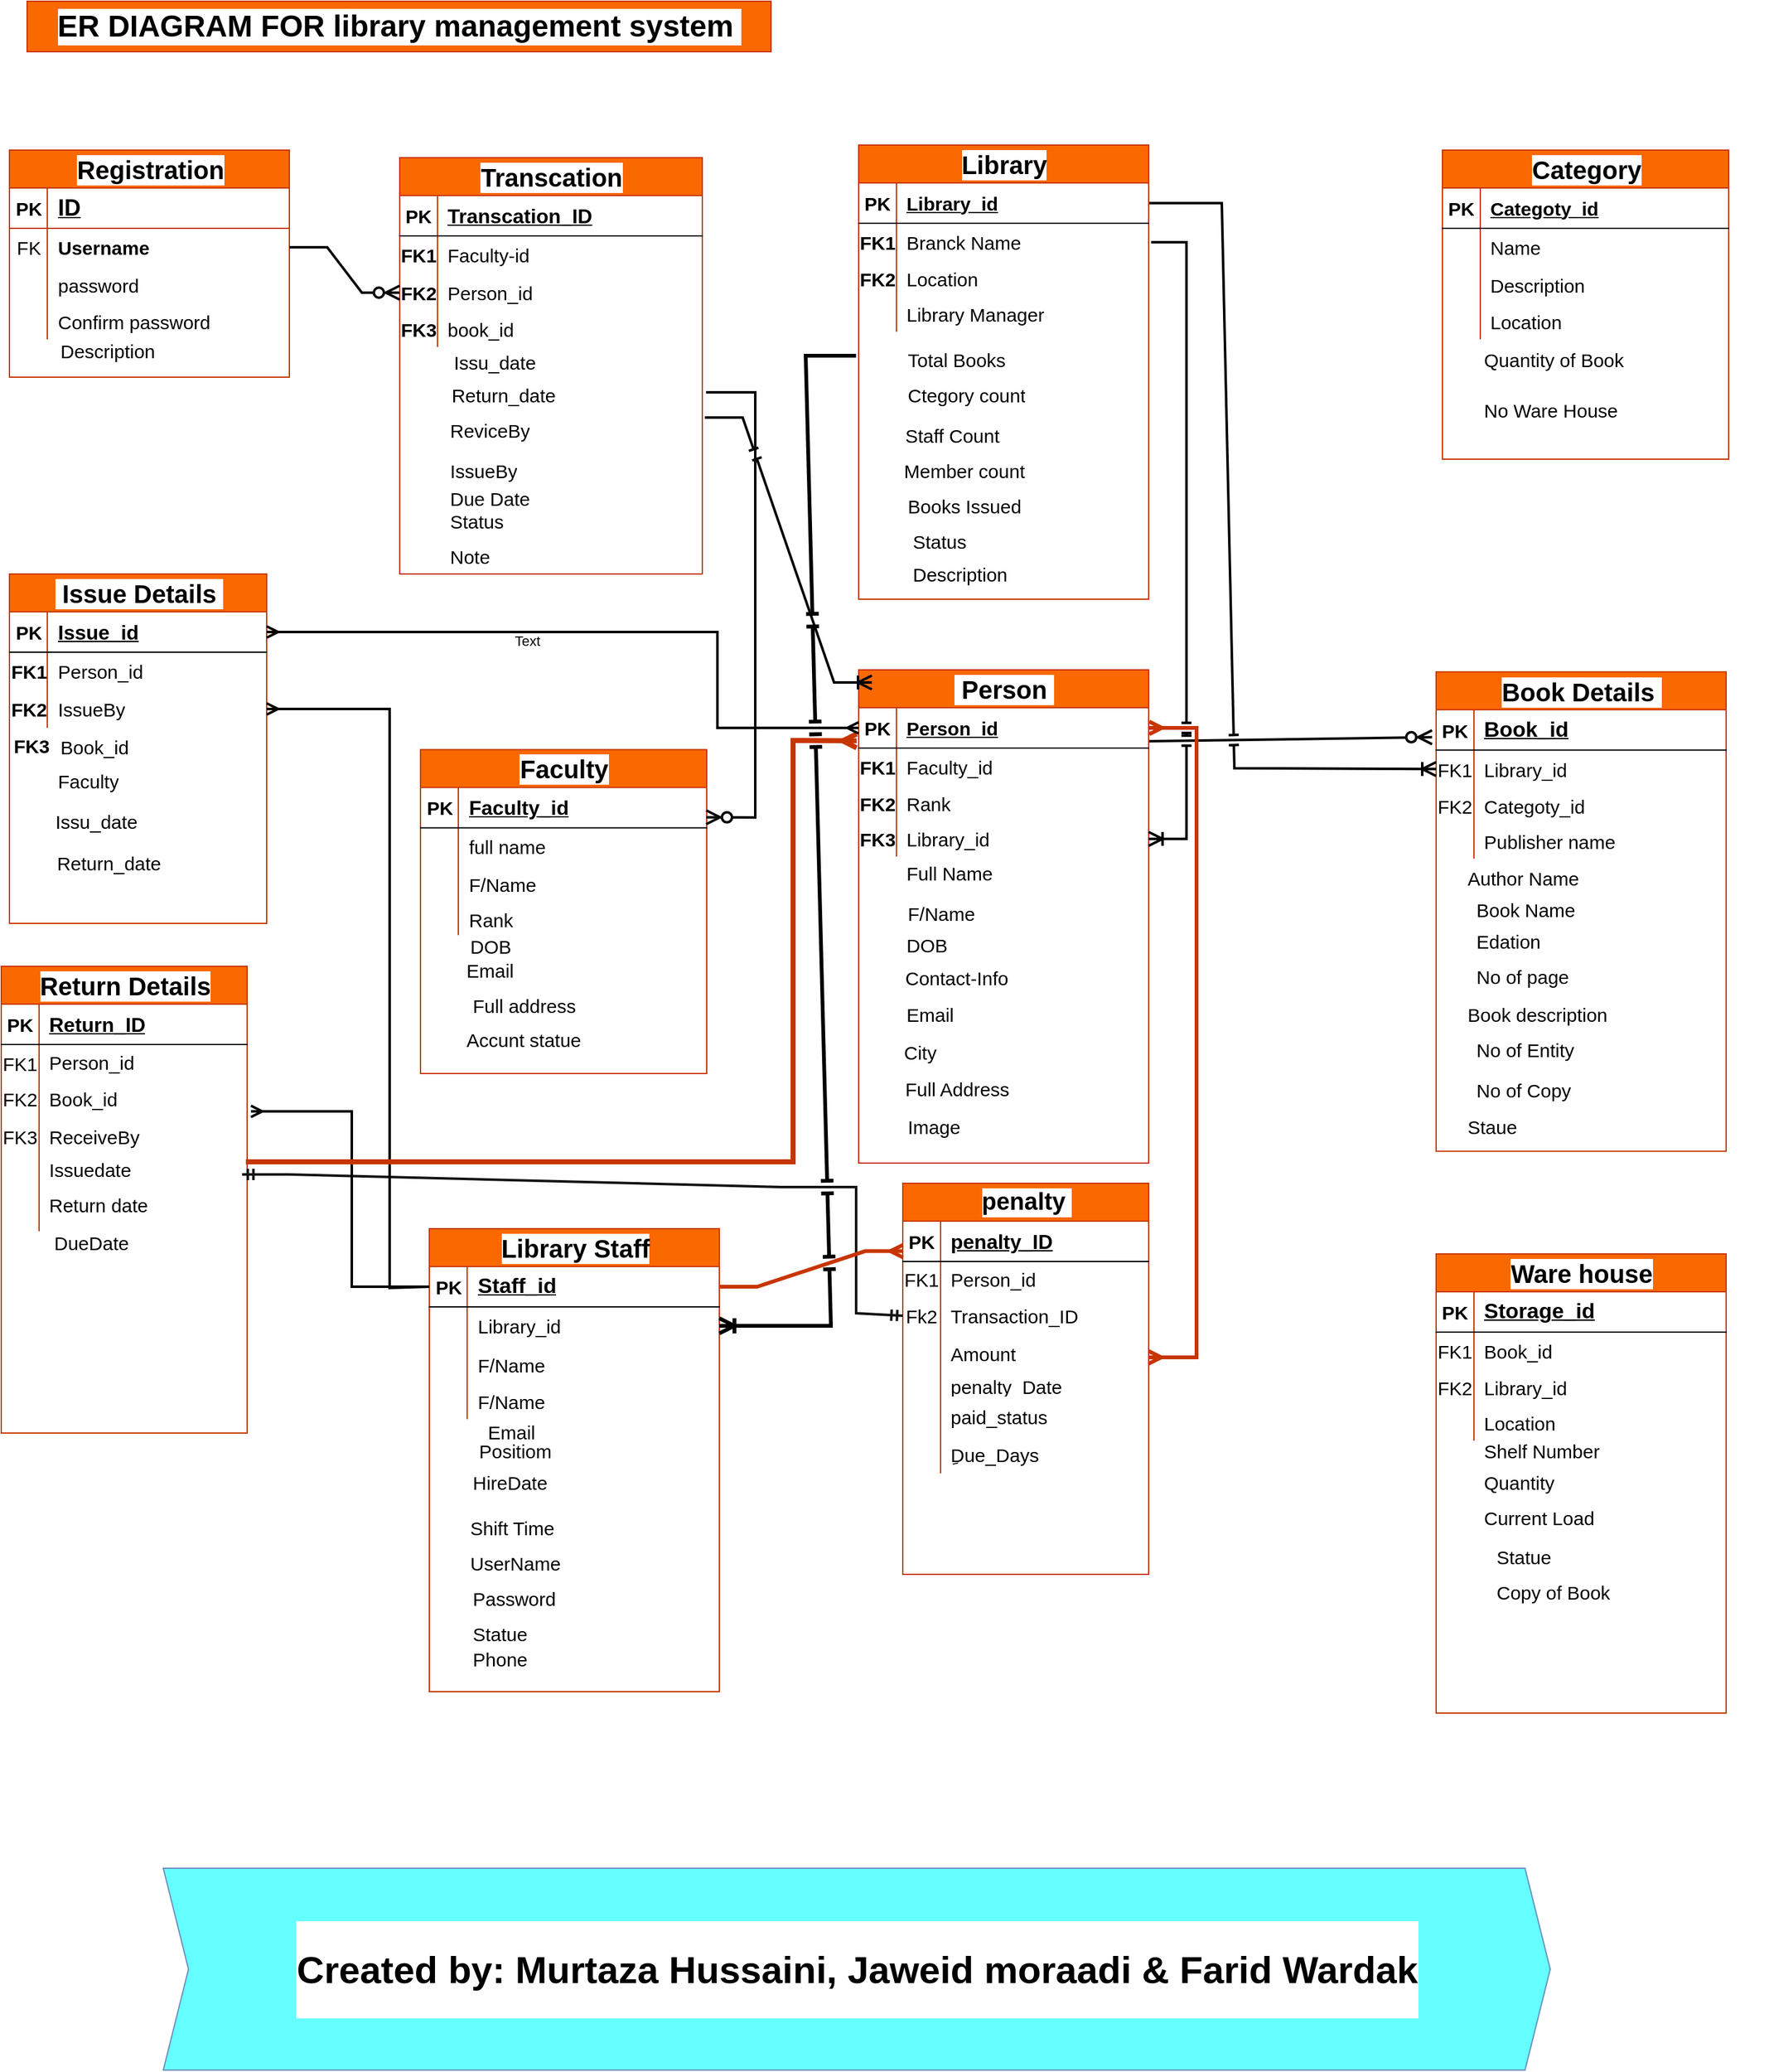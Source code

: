 <mxfile version="27.0.9">
  <diagram name="Page-1" id="enIxqUN0M-IkAclhJr2Q">
    <mxGraphModel dx="156" dy="-68" grid="1" gridSize="10" guides="1" tooltips="1" connect="1" arrows="1" fold="1" page="1" pageScale="1" pageWidth="850" pageHeight="1100" math="0" shadow="0">
      <root>
        <mxCell id="0" />
        <mxCell id="1" parent="0" />
        <mxCell id="ama2miM17LIpOyO-21Nn-1" value="&lt;font style=&quot;font-size: 20px;&quot;&gt;Registration&lt;/font&gt;" style="shape=table;startSize=30;container=1;collapsible=1;childLayout=tableLayout;fixedRows=1;rowLines=0;fontStyle=1;align=center;resizeLast=1;html=1;labelBackgroundColor=#FFFFFF;swimlaneFillColor=default;fontSize=15;fillColor=#fa6800;fontColor=#000000;strokeColor=#C73500;" parent="1" vertex="1">
          <mxGeometry x="1838.5" y="1238" width="222" height="180" as="geometry" />
        </mxCell>
        <mxCell id="ama2miM17LIpOyO-21Nn-2" value="" style="shape=tableRow;horizontal=0;startSize=0;swimlaneHead=0;swimlaneBody=0;fillColor=none;collapsible=0;dropTarget=0;points=[[0,0.5],[1,0.5]];portConstraint=eastwest;top=0;left=0;right=0;bottom=1;labelBackgroundColor=#FFFFFF;strokeColor=inherit;fontSize=15;" parent="ama2miM17LIpOyO-21Nn-1" vertex="1">
          <mxGeometry y="30" width="222" height="32" as="geometry" />
        </mxCell>
        <mxCell id="ama2miM17LIpOyO-21Nn-3" value="PK" style="shape=partialRectangle;connectable=0;fillColor=none;top=0;left=0;bottom=0;right=0;fontStyle=1;overflow=hidden;whiteSpace=wrap;html=1;labelBackgroundColor=#FFFFFF;strokeColor=inherit;fontSize=15;" parent="ama2miM17LIpOyO-21Nn-2" vertex="1">
          <mxGeometry width="30" height="32" as="geometry">
            <mxRectangle width="30" height="32" as="alternateBounds" />
          </mxGeometry>
        </mxCell>
        <mxCell id="ama2miM17LIpOyO-21Nn-4" value="&lt;font style=&quot;font-size: 18px;&quot;&gt;ID&lt;/font&gt;" style="shape=partialRectangle;connectable=0;fillColor=none;top=0;left=0;bottom=0;right=0;align=left;spacingLeft=6;fontStyle=5;overflow=hidden;whiteSpace=wrap;html=1;labelBackgroundColor=#FFFFFF;strokeColor=inherit;fontSize=15;" parent="ama2miM17LIpOyO-21Nn-2" vertex="1">
          <mxGeometry x="30" width="192" height="32" as="geometry">
            <mxRectangle width="192" height="32" as="alternateBounds" />
          </mxGeometry>
        </mxCell>
        <mxCell id="ama2miM17LIpOyO-21Nn-5" value="" style="shape=tableRow;horizontal=0;startSize=0;swimlaneHead=0;swimlaneBody=0;fillColor=none;collapsible=0;dropTarget=0;points=[[0,0.5],[1,0.5]];portConstraint=eastwest;top=0;left=0;right=0;bottom=0;labelBackgroundColor=#FFFFFF;strokeColor=inherit;fontSize=15;" parent="ama2miM17LIpOyO-21Nn-1" vertex="1">
          <mxGeometry y="62" width="222" height="30" as="geometry" />
        </mxCell>
        <mxCell id="ama2miM17LIpOyO-21Nn-6" value="FK" style="shape=partialRectangle;connectable=0;fillColor=none;top=0;left=0;bottom=0;right=0;editable=1;overflow=hidden;whiteSpace=wrap;html=1;labelBackgroundColor=#FFFFFF;strokeColor=inherit;fontSize=15;" parent="ama2miM17LIpOyO-21Nn-5" vertex="1">
          <mxGeometry width="30" height="30" as="geometry">
            <mxRectangle width="30" height="30" as="alternateBounds" />
          </mxGeometry>
        </mxCell>
        <mxCell id="ama2miM17LIpOyO-21Nn-7" value="&lt;b&gt;Username&lt;/b&gt;" style="shape=partialRectangle;connectable=0;fillColor=none;top=0;left=0;bottom=0;right=0;align=left;spacingLeft=6;overflow=hidden;whiteSpace=wrap;html=1;labelBackgroundColor=#FFFFFF;strokeColor=inherit;fontSize=15;" parent="ama2miM17LIpOyO-21Nn-5" vertex="1">
          <mxGeometry x="30" width="192" height="30" as="geometry">
            <mxRectangle width="192" height="30" as="alternateBounds" />
          </mxGeometry>
        </mxCell>
        <mxCell id="ama2miM17LIpOyO-21Nn-8" value="" style="shape=tableRow;horizontal=0;startSize=0;swimlaneHead=0;swimlaneBody=0;fillColor=none;collapsible=0;dropTarget=0;points=[[0,0.5],[1,0.5]];portConstraint=eastwest;top=0;left=0;right=0;bottom=0;labelBackgroundColor=#FFFFFF;strokeColor=inherit;fontSize=15;" parent="ama2miM17LIpOyO-21Nn-1" vertex="1">
          <mxGeometry y="92" width="222" height="30" as="geometry" />
        </mxCell>
        <mxCell id="ama2miM17LIpOyO-21Nn-9" value="" style="shape=partialRectangle;connectable=0;fillColor=none;top=0;left=0;bottom=0;right=0;editable=1;overflow=hidden;whiteSpace=wrap;html=1;labelBackgroundColor=#FFFFFF;strokeColor=inherit;fontSize=15;" parent="ama2miM17LIpOyO-21Nn-8" vertex="1">
          <mxGeometry width="30" height="30" as="geometry">
            <mxRectangle width="30" height="30" as="alternateBounds" />
          </mxGeometry>
        </mxCell>
        <mxCell id="ama2miM17LIpOyO-21Nn-10" value="password" style="shape=partialRectangle;connectable=0;fillColor=none;top=0;left=0;bottom=0;right=0;align=left;spacingLeft=6;overflow=hidden;whiteSpace=wrap;html=1;labelBackgroundColor=#FFFFFF;strokeColor=inherit;fontSize=15;" parent="ama2miM17LIpOyO-21Nn-8" vertex="1">
          <mxGeometry x="30" width="192" height="30" as="geometry">
            <mxRectangle width="192" height="30" as="alternateBounds" />
          </mxGeometry>
        </mxCell>
        <mxCell id="ama2miM17LIpOyO-21Nn-11" value="" style="shape=tableRow;horizontal=0;startSize=0;swimlaneHead=0;swimlaneBody=0;fillColor=none;collapsible=0;dropTarget=0;points=[[0,0.5],[1,0.5]];portConstraint=eastwest;top=0;left=0;right=0;bottom=0;labelBackgroundColor=#FFFFFF;strokeColor=inherit;fontSize=15;" parent="ama2miM17LIpOyO-21Nn-1" vertex="1">
          <mxGeometry y="122" width="222" height="28" as="geometry" />
        </mxCell>
        <mxCell id="ama2miM17LIpOyO-21Nn-12" value="" style="shape=partialRectangle;connectable=0;fillColor=none;top=0;left=0;bottom=0;right=0;editable=1;overflow=hidden;whiteSpace=wrap;html=1;labelBackgroundColor=#FFFFFF;strokeColor=inherit;fontSize=15;" parent="ama2miM17LIpOyO-21Nn-11" vertex="1">
          <mxGeometry width="30" height="28" as="geometry">
            <mxRectangle width="30" height="28" as="alternateBounds" />
          </mxGeometry>
        </mxCell>
        <mxCell id="ama2miM17LIpOyO-21Nn-13" value="Confirm password" style="shape=partialRectangle;connectable=0;fillColor=none;top=0;left=0;bottom=0;right=0;align=left;spacingLeft=6;overflow=hidden;whiteSpace=wrap;html=1;labelBackgroundColor=#FFFFFF;strokeColor=inherit;fontSize=15;" parent="ama2miM17LIpOyO-21Nn-11" vertex="1">
          <mxGeometry x="30" width="192" height="28" as="geometry">
            <mxRectangle width="192" height="28" as="alternateBounds" />
          </mxGeometry>
        </mxCell>
        <mxCell id="ama2miM17LIpOyO-21Nn-14" value="" style="endArrow=none;html=1;rounded=0;fontFamily=Helvetica;fontSize=15;fontColor=default;horizontal=0;exitX=0.016;exitY=-0.075;exitDx=0;exitDy=0;exitPerimeter=0;entryX=0.994;entryY=0.89;entryDx=0;entryDy=0;entryPerimeter=0;labelBackgroundColor=#FFFFFF;strokeColor=none;" parent="ama2miM17LIpOyO-21Nn-1" target="ama2miM17LIpOyO-21Nn-5" edge="1">
          <mxGeometry width="50" height="50" relative="1" as="geometry">
            <mxPoint x="-0.12" y="89.75" as="sourcePoint" />
            <mxPoint x="187" y="90" as="targetPoint" />
          </mxGeometry>
        </mxCell>
        <mxCell id="ama2miM17LIpOyO-21Nn-15" value="Description" style="shape=partialRectangle;connectable=0;fillColor=none;top=0;left=0;bottom=0;right=0;align=left;spacingLeft=6;overflow=hidden;whiteSpace=wrap;html=1;labelBackgroundColor=#FFFFFF;strokeColor=none;fontSize=15;" parent="1" vertex="1">
          <mxGeometry x="1870.5" y="1382" width="150" height="30" as="geometry">
            <mxRectangle width="150" height="30" as="alternateBounds" />
          </mxGeometry>
        </mxCell>
        <mxCell id="ama2miM17LIpOyO-21Nn-16" value="" style="endArrow=none;html=1;rounded=0;fontFamily=Helvetica;fontSize=15;fontColor=default;horizontal=0;labelBackgroundColor=#FFFFFF;strokeColor=none;" parent="1" edge="1">
          <mxGeometry width="50" height="50" relative="1" as="geometry">
            <mxPoint x="1874" y="1570" as="sourcePoint" />
            <mxPoint x="2054" y="1570" as="targetPoint" />
          </mxGeometry>
        </mxCell>
        <mxCell id="ama2miM17LIpOyO-21Nn-17" value="" style="endArrow=none;html=1;rounded=0;fontFamily=Helvetica;fontSize=15;fontColor=default;horizontal=0;labelBackgroundColor=#FFFFFF;strokeColor=none;" parent="1" edge="1">
          <mxGeometry width="50" height="50" relative="1" as="geometry">
            <mxPoint x="2054" y="1530" as="sourcePoint" />
            <mxPoint x="2054" y="1570" as="targetPoint" />
          </mxGeometry>
        </mxCell>
        <mxCell id="ama2miM17LIpOyO-21Nn-18" value="" style="endArrow=none;html=1;rounded=0;fontFamily=Helvetica;fontSize=15;fontColor=default;horizontal=0;labelBackgroundColor=#FFFFFF;strokeColor=none;" parent="1" edge="1">
          <mxGeometry width="50" height="50" relative="1" as="geometry">
            <mxPoint x="1874" y="1530" as="sourcePoint" />
            <mxPoint x="1874" y="1571" as="targetPoint" />
          </mxGeometry>
        </mxCell>
        <mxCell id="ama2miM17LIpOyO-21Nn-19" value="" style="endArrow=none;html=1;rounded=0;fontFamily=Helvetica;fontSize=15;fontColor=default;horizontal=0;labelBackgroundColor=#FFFFFF;strokeColor=none;" parent="1" edge="1">
          <mxGeometry width="50" height="50" relative="1" as="geometry">
            <mxPoint x="1904" y="1531" as="sourcePoint" />
            <mxPoint x="1904" y="1571" as="targetPoint" />
          </mxGeometry>
        </mxCell>
        <mxCell id="ama2miM17LIpOyO-21Nn-20" value="&lt;font style=&quot;font-size: 20px;&quot;&gt;Transcation&lt;/font&gt;" style="shape=table;startSize=30;container=1;collapsible=1;childLayout=tableLayout;fixedRows=1;rowLines=0;fontStyle=1;align=center;resizeLast=1;html=1;labelBackgroundColor=#FFFFFF;swimlaneFillColor=default;fontSize=15;fillColor=#fa6800;fontColor=#000000;strokeColor=#C73500;" parent="1" vertex="1">
          <mxGeometry x="2148" y="1244" width="240" height="330" as="geometry" />
        </mxCell>
        <mxCell id="ama2miM17LIpOyO-21Nn-21" value="" style="shape=tableRow;horizontal=0;startSize=0;swimlaneHead=0;swimlaneBody=0;fillColor=none;collapsible=0;dropTarget=0;points=[[0,0.5],[1,0.5]];portConstraint=eastwest;top=0;left=0;right=0;bottom=1;labelBackgroundColor=#FFFFFF;fontSize=15;" parent="ama2miM17LIpOyO-21Nn-20" vertex="1">
          <mxGeometry y="30" width="240" height="32" as="geometry" />
        </mxCell>
        <mxCell id="ama2miM17LIpOyO-21Nn-22" value="PK" style="shape=partialRectangle;connectable=0;fillColor=none;top=0;left=0;bottom=0;right=0;fontStyle=1;overflow=hidden;whiteSpace=wrap;html=1;labelBackgroundColor=#FFFFFF;fontSize=15;" parent="ama2miM17LIpOyO-21Nn-21" vertex="1">
          <mxGeometry width="30" height="32" as="geometry">
            <mxRectangle width="30" height="32" as="alternateBounds" />
          </mxGeometry>
        </mxCell>
        <mxCell id="ama2miM17LIpOyO-21Nn-23" value="&lt;font style=&quot;font-size: 16px;&quot;&gt;Transcation_ID&lt;/font&gt;" style="shape=partialRectangle;connectable=0;fillColor=none;top=0;left=0;bottom=0;right=0;align=left;spacingLeft=6;fontStyle=5;overflow=hidden;whiteSpace=wrap;html=1;labelBackgroundColor=#FFFFFF;fontSize=15;" parent="ama2miM17LIpOyO-21Nn-21" vertex="1">
          <mxGeometry x="30" width="210" height="32" as="geometry">
            <mxRectangle width="210" height="32" as="alternateBounds" />
          </mxGeometry>
        </mxCell>
        <mxCell id="ama2miM17LIpOyO-21Nn-24" value="" style="shape=tableRow;horizontal=0;startSize=0;swimlaneHead=0;swimlaneBody=0;fillColor=none;collapsible=0;dropTarget=0;points=[[0,0.5],[1,0.5]];portConstraint=eastwest;top=0;left=0;right=0;bottom=0;labelBackgroundColor=#FFFFFF;fontSize=15;" parent="ama2miM17LIpOyO-21Nn-20" vertex="1">
          <mxGeometry y="62" width="240" height="30" as="geometry" />
        </mxCell>
        <mxCell id="ama2miM17LIpOyO-21Nn-25" value="&lt;b&gt;FK1&lt;/b&gt;" style="shape=partialRectangle;connectable=0;fillColor=none;top=0;left=0;bottom=0;right=0;editable=1;overflow=hidden;whiteSpace=wrap;html=1;labelBackgroundColor=#FFFFFF;fontSize=15;" parent="ama2miM17LIpOyO-21Nn-24" vertex="1">
          <mxGeometry width="30" height="30" as="geometry">
            <mxRectangle width="30" height="30" as="alternateBounds" />
          </mxGeometry>
        </mxCell>
        <mxCell id="ama2miM17LIpOyO-21Nn-26" value="Faculty-id" style="shape=partialRectangle;connectable=0;fillColor=none;top=0;left=0;bottom=0;right=0;align=left;spacingLeft=6;overflow=hidden;whiteSpace=wrap;html=1;labelBackgroundColor=#FFFFFF;fontSize=15;" parent="ama2miM17LIpOyO-21Nn-24" vertex="1">
          <mxGeometry x="30" width="210" height="30" as="geometry">
            <mxRectangle width="210" height="30" as="alternateBounds" />
          </mxGeometry>
        </mxCell>
        <mxCell id="ama2miM17LIpOyO-21Nn-27" value="" style="shape=tableRow;horizontal=0;startSize=0;swimlaneHead=0;swimlaneBody=0;fillColor=none;collapsible=0;dropTarget=0;points=[[0,0.5],[1,0.5]];portConstraint=eastwest;top=0;left=0;right=0;bottom=0;labelBackgroundColor=#FFFFFF;fontSize=15;" parent="ama2miM17LIpOyO-21Nn-20" vertex="1">
          <mxGeometry y="92" width="240" height="30" as="geometry" />
        </mxCell>
        <mxCell id="ama2miM17LIpOyO-21Nn-28" value="&lt;b&gt;FK2&lt;/b&gt;" style="shape=partialRectangle;connectable=0;fillColor=none;top=0;left=0;bottom=0;right=0;editable=1;overflow=hidden;whiteSpace=wrap;html=1;labelBackgroundColor=#FFFFFF;fontSize=15;" parent="ama2miM17LIpOyO-21Nn-27" vertex="1">
          <mxGeometry width="30" height="30" as="geometry">
            <mxRectangle width="30" height="30" as="alternateBounds" />
          </mxGeometry>
        </mxCell>
        <mxCell id="ama2miM17LIpOyO-21Nn-29" value="Person_id" style="shape=partialRectangle;connectable=0;fillColor=none;top=0;left=0;bottom=0;right=0;align=left;spacingLeft=6;overflow=hidden;whiteSpace=wrap;html=1;labelBackgroundColor=#FFFFFF;fontSize=15;" parent="ama2miM17LIpOyO-21Nn-27" vertex="1">
          <mxGeometry x="30" width="210" height="30" as="geometry">
            <mxRectangle width="210" height="30" as="alternateBounds" />
          </mxGeometry>
        </mxCell>
        <mxCell id="ama2miM17LIpOyO-21Nn-30" value="" style="shape=tableRow;horizontal=0;startSize=0;swimlaneHead=0;swimlaneBody=0;fillColor=none;collapsible=0;dropTarget=0;points=[[0,0.5],[1,0.5]];portConstraint=eastwest;top=0;left=0;right=0;bottom=0;labelBackgroundColor=#FFFFFF;fontSize=15;" parent="ama2miM17LIpOyO-21Nn-20" vertex="1">
          <mxGeometry y="122" width="240" height="28" as="geometry" />
        </mxCell>
        <mxCell id="ama2miM17LIpOyO-21Nn-31" value="&lt;b&gt;FK3&lt;/b&gt;" style="shape=partialRectangle;connectable=0;fillColor=none;top=0;left=0;bottom=0;right=0;editable=1;overflow=hidden;whiteSpace=wrap;html=1;labelBackgroundColor=#FFFFFF;fontSize=15;" parent="ama2miM17LIpOyO-21Nn-30" vertex="1">
          <mxGeometry width="30" height="28" as="geometry">
            <mxRectangle width="30" height="28" as="alternateBounds" />
          </mxGeometry>
        </mxCell>
        <mxCell id="ama2miM17LIpOyO-21Nn-32" value="book_id" style="shape=partialRectangle;connectable=0;fillColor=none;top=0;left=0;bottom=0;right=0;align=left;spacingLeft=6;overflow=hidden;whiteSpace=wrap;html=1;labelBackgroundColor=#FFFFFF;fontSize=15;" parent="ama2miM17LIpOyO-21Nn-30" vertex="1">
          <mxGeometry x="30" width="210" height="28" as="geometry">
            <mxRectangle width="210" height="28" as="alternateBounds" />
          </mxGeometry>
        </mxCell>
        <mxCell id="ama2miM17LIpOyO-21Nn-33" value="Issu_date" style="text;html=1;align=center;verticalAlign=middle;resizable=0;points=[];autosize=1;strokeColor=none;fillColor=none;fontFamily=Helvetica;fontSize=15;fontColor=default;horizontal=0;rotation=90;labelBackgroundColor=#FFFFFF;" parent="1" vertex="1">
          <mxGeometry x="2203" y="1366" width="40" height="80" as="geometry" />
        </mxCell>
        <mxCell id="ama2miM17LIpOyO-21Nn-34" value="Return_date" style="text;html=1;align=center;verticalAlign=middle;resizable=0;points=[];autosize=1;strokeColor=none;fillColor=none;fontFamily=Helvetica;fontSize=15;fontColor=default;horizontal=0;rotation=90;labelBackgroundColor=#FFFFFF;" parent="1" vertex="1">
          <mxGeometry x="2210" y="1382" width="40" height="100" as="geometry" />
        </mxCell>
        <mxCell id="ama2miM17LIpOyO-21Nn-35" value="&lt;font style=&quot;font-size: 20px;&quot;&gt;Faculty&lt;/font&gt;" style="shape=table;startSize=30;container=1;collapsible=1;childLayout=tableLayout;fixedRows=1;rowLines=0;fontStyle=1;align=center;resizeLast=1;html=1;labelBackgroundColor=#FFFFFF;swimlaneFillColor=default;strokeColor=#C73500;fontSize=15;fillColor=#fa6800;fontColor=#000000;" parent="1" vertex="1">
          <mxGeometry x="2164.5" y="1713.25" width="227" height="256.75" as="geometry" />
        </mxCell>
        <mxCell id="ama2miM17LIpOyO-21Nn-36" value="" style="shape=tableRow;horizontal=0;startSize=0;swimlaneHead=0;swimlaneBody=0;fillColor=none;collapsible=0;dropTarget=0;points=[[0,0.5],[1,0.5]];portConstraint=eastwest;top=0;left=0;right=0;bottom=1;labelBackgroundColor=#FFFFFF;swimlaneFillColor=default;strokeColor=default;fontSize=15;" parent="ama2miM17LIpOyO-21Nn-35" vertex="1">
          <mxGeometry y="30" width="227" height="32" as="geometry" />
        </mxCell>
        <mxCell id="ama2miM17LIpOyO-21Nn-37" value="PK" style="shape=partialRectangle;connectable=0;fillColor=none;top=0;left=0;bottom=0;right=0;fontStyle=1;overflow=hidden;whiteSpace=wrap;html=1;labelBackgroundColor=#FFFFFF;swimlaneFillColor=default;strokeColor=default;fontSize=15;" parent="ama2miM17LIpOyO-21Nn-36" vertex="1">
          <mxGeometry width="30" height="32" as="geometry">
            <mxRectangle width="30" height="32" as="alternateBounds" />
          </mxGeometry>
        </mxCell>
        <mxCell id="ama2miM17LIpOyO-21Nn-38" value="&lt;font style=&quot;font-size: 16px;&quot;&gt;Faculty_id&lt;/font&gt;" style="shape=partialRectangle;connectable=0;fillColor=none;top=0;left=0;bottom=0;right=0;align=left;spacingLeft=6;fontStyle=5;overflow=hidden;whiteSpace=wrap;html=1;labelBackgroundColor=#FFFFFF;swimlaneFillColor=default;strokeColor=default;fontSize=15;" parent="ama2miM17LIpOyO-21Nn-36" vertex="1">
          <mxGeometry x="30" width="197" height="32" as="geometry">
            <mxRectangle width="197" height="32" as="alternateBounds" />
          </mxGeometry>
        </mxCell>
        <mxCell id="ama2miM17LIpOyO-21Nn-39" value="" style="shape=tableRow;horizontal=0;startSize=0;swimlaneHead=0;swimlaneBody=0;fillColor=none;collapsible=0;dropTarget=0;points=[[0,0.5],[1,0.5]];portConstraint=eastwest;top=0;left=0;right=0;bottom=0;labelBackgroundColor=#FFFFFF;swimlaneFillColor=default;strokeColor=default;fontSize=15;" parent="ama2miM17LIpOyO-21Nn-35" vertex="1">
          <mxGeometry y="62" width="227" height="30" as="geometry" />
        </mxCell>
        <mxCell id="ama2miM17LIpOyO-21Nn-40" value="" style="shape=partialRectangle;connectable=0;fillColor=none;top=0;left=0;bottom=0;right=0;editable=1;overflow=hidden;whiteSpace=wrap;html=1;labelBackgroundColor=#FFFFFF;swimlaneFillColor=default;strokeColor=default;fontSize=15;" parent="ama2miM17LIpOyO-21Nn-39" vertex="1">
          <mxGeometry width="30" height="30" as="geometry">
            <mxRectangle width="30" height="30" as="alternateBounds" />
          </mxGeometry>
        </mxCell>
        <mxCell id="ama2miM17LIpOyO-21Nn-41" value="full name" style="shape=partialRectangle;connectable=0;fillColor=none;top=0;left=0;bottom=0;right=0;align=left;spacingLeft=6;overflow=hidden;whiteSpace=wrap;html=1;labelBackgroundColor=#FFFFFF;swimlaneFillColor=default;strokeColor=default;fontSize=15;" parent="ama2miM17LIpOyO-21Nn-39" vertex="1">
          <mxGeometry x="30" width="197" height="30" as="geometry">
            <mxRectangle width="197" height="30" as="alternateBounds" />
          </mxGeometry>
        </mxCell>
        <mxCell id="ama2miM17LIpOyO-21Nn-42" value="" style="shape=tableRow;horizontal=0;startSize=0;swimlaneHead=0;swimlaneBody=0;fillColor=none;collapsible=0;dropTarget=0;points=[[0,0.5],[1,0.5]];portConstraint=eastwest;top=0;left=0;right=0;bottom=0;labelBackgroundColor=#FFFFFF;swimlaneFillColor=default;strokeColor=default;fontSize=15;" parent="ama2miM17LIpOyO-21Nn-35" vertex="1">
          <mxGeometry y="92" width="227" height="30" as="geometry" />
        </mxCell>
        <mxCell id="ama2miM17LIpOyO-21Nn-43" value="" style="shape=partialRectangle;connectable=0;fillColor=none;top=0;left=0;bottom=0;right=0;editable=1;overflow=hidden;whiteSpace=wrap;html=1;labelBackgroundColor=#FFFFFF;swimlaneFillColor=default;strokeColor=default;fontSize=15;" parent="ama2miM17LIpOyO-21Nn-42" vertex="1">
          <mxGeometry width="30" height="30" as="geometry">
            <mxRectangle width="30" height="30" as="alternateBounds" />
          </mxGeometry>
        </mxCell>
        <mxCell id="ama2miM17LIpOyO-21Nn-44" value="F/Name" style="shape=partialRectangle;connectable=0;fillColor=none;top=0;left=0;bottom=0;right=0;align=left;spacingLeft=6;overflow=hidden;whiteSpace=wrap;html=1;labelBackgroundColor=#FFFFFF;swimlaneFillColor=default;strokeColor=default;fontSize=15;" parent="ama2miM17LIpOyO-21Nn-42" vertex="1">
          <mxGeometry x="30" width="197" height="30" as="geometry">
            <mxRectangle width="197" height="30" as="alternateBounds" />
          </mxGeometry>
        </mxCell>
        <mxCell id="ama2miM17LIpOyO-21Nn-45" value="" style="shape=tableRow;horizontal=0;startSize=0;swimlaneHead=0;swimlaneBody=0;fillColor=none;collapsible=0;dropTarget=0;points=[[0,0.5],[1,0.5]];portConstraint=eastwest;top=0;left=0;right=0;bottom=0;labelBackgroundColor=#FFFFFF;swimlaneFillColor=default;strokeColor=default;fontSize=15;" parent="ama2miM17LIpOyO-21Nn-35" vertex="1">
          <mxGeometry y="122" width="227" height="25" as="geometry" />
        </mxCell>
        <mxCell id="ama2miM17LIpOyO-21Nn-46" value="" style="shape=partialRectangle;connectable=0;fillColor=none;top=0;left=0;bottom=0;right=0;editable=1;overflow=hidden;whiteSpace=wrap;html=1;labelBackgroundColor=#FFFFFF;swimlaneFillColor=default;strokeColor=default;fontSize=15;" parent="ama2miM17LIpOyO-21Nn-45" vertex="1">
          <mxGeometry width="30" height="25" as="geometry">
            <mxRectangle width="30" height="25" as="alternateBounds" />
          </mxGeometry>
        </mxCell>
        <mxCell id="ama2miM17LIpOyO-21Nn-47" value="Rank" style="shape=partialRectangle;connectable=0;fillColor=none;top=0;left=0;bottom=0;right=0;align=left;spacingLeft=6;overflow=hidden;whiteSpace=wrap;html=1;labelBackgroundColor=#FFFFFF;swimlaneFillColor=default;strokeColor=default;fontSize=15;" parent="ama2miM17LIpOyO-21Nn-45" vertex="1">
          <mxGeometry x="30" width="197" height="25" as="geometry">
            <mxRectangle width="197" height="25" as="alternateBounds" />
          </mxGeometry>
        </mxCell>
        <mxCell id="ama2miM17LIpOyO-21Nn-48" value="Full address" style="shape=partialRectangle;connectable=0;fillColor=none;top=0;left=0;bottom=0;right=0;align=left;spacingLeft=6;overflow=hidden;whiteSpace=wrap;html=1;labelBackgroundColor=#FFFFFF;swimlaneFillColor=default;strokeColor=default;fontSize=15;" parent="1" vertex="1">
          <mxGeometry x="2197.5" y="1902" width="150" height="28" as="geometry">
            <mxRectangle width="150" height="28" as="alternateBounds" />
          </mxGeometry>
        </mxCell>
        <mxCell id="ama2miM17LIpOyO-21Nn-49" value="Accunt statue" style="shape=partialRectangle;connectable=0;fillColor=none;top=0;left=0;bottom=0;right=0;align=left;spacingLeft=6;overflow=hidden;whiteSpace=wrap;html=1;labelBackgroundColor=#FFFFFF;swimlaneFillColor=default;strokeColor=default;fontSize=15;" parent="1" vertex="1">
          <mxGeometry x="2193" y="1930" width="150" height="25.5" as="geometry">
            <mxRectangle width="150" height="28" as="alternateBounds" />
          </mxGeometry>
        </mxCell>
        <mxCell id="ama2miM17LIpOyO-21Nn-50" value="&lt;b&gt;&lt;font style=&quot;font-size: 24px;&quot;&gt;ER DIAGRAM FOR library management system&amp;nbsp;&lt;/font&gt;&lt;/b&gt;" style="rounded=0;whiteSpace=wrap;html=1;labelBackgroundColor=#FFFFFF;fontSize=15;fillColor=#fa6800;strokeColor=#C73500;fontColor=#000000;" parent="1" vertex="1">
          <mxGeometry x="1852.5" y="1120" width="590" height="40" as="geometry" />
        </mxCell>
        <mxCell id="ama2miM17LIpOyO-21Nn-51" value="&lt;font style=&quot;font-size: 20px;&quot;&gt;Return Details&lt;/font&gt;" style="shape=table;startSize=30;container=1;collapsible=1;childLayout=tableLayout;fixedRows=1;rowLines=0;fontStyle=1;align=center;resizeLast=1;html=1;labelBackgroundColor=#FFFFFF;swimlaneFillColor=default;fontSize=15;fillColor=#fa6800;fontColor=#000000;strokeColor=#C73500;" parent="1" vertex="1">
          <mxGeometry x="1832" y="1885" width="195" height="370.0" as="geometry" />
        </mxCell>
        <mxCell id="ama2miM17LIpOyO-21Nn-52" value="" style="shape=tableRow;horizontal=0;startSize=0;swimlaneHead=0;swimlaneBody=0;fillColor=none;collapsible=0;dropTarget=0;points=[[0,0.5],[1,0.5]];portConstraint=eastwest;top=0;left=0;right=0;bottom=1;labelBackgroundColor=#FFFFFF;swimlaneFillColor=default;fontSize=15;" parent="ama2miM17LIpOyO-21Nn-51" vertex="1">
          <mxGeometry y="30" width="195" height="32" as="geometry" />
        </mxCell>
        <mxCell id="ama2miM17LIpOyO-21Nn-53" value="PK" style="shape=partialRectangle;connectable=0;fillColor=none;top=0;left=0;bottom=0;right=0;fontStyle=1;overflow=hidden;whiteSpace=wrap;html=1;labelBackgroundColor=#FFFFFF;swimlaneFillColor=default;fontSize=15;" parent="ama2miM17LIpOyO-21Nn-52" vertex="1">
          <mxGeometry width="30.0" height="32" as="geometry">
            <mxRectangle width="30.0" height="32" as="alternateBounds" />
          </mxGeometry>
        </mxCell>
        <mxCell id="ama2miM17LIpOyO-21Nn-54" value="&lt;font style=&quot;font-size: 16px;&quot;&gt;Return_ID&lt;/font&gt;" style="shape=partialRectangle;connectable=0;fillColor=none;top=0;left=0;bottom=0;right=0;align=left;spacingLeft=6;fontStyle=5;overflow=hidden;whiteSpace=wrap;html=1;labelBackgroundColor=#FFFFFF;swimlaneFillColor=default;fontSize=15;" parent="ama2miM17LIpOyO-21Nn-52" vertex="1">
          <mxGeometry x="30.0" width="165.0" height="32" as="geometry">
            <mxRectangle width="165.0" height="32" as="alternateBounds" />
          </mxGeometry>
        </mxCell>
        <mxCell id="ama2miM17LIpOyO-21Nn-55" value="" style="shape=tableRow;horizontal=0;startSize=0;swimlaneHead=0;swimlaneBody=0;fillColor=none;collapsible=0;dropTarget=0;points=[[0,0.5],[1,0.5]];portConstraint=eastwest;top=0;left=0;right=0;bottom=0;labelBackgroundColor=#FFFFFF;swimlaneFillColor=default;fontSize=15;" parent="ama2miM17LIpOyO-21Nn-51" vertex="1">
          <mxGeometry y="62" width="195" height="28" as="geometry" />
        </mxCell>
        <mxCell id="ama2miM17LIpOyO-21Nn-56" value="" style="shape=partialRectangle;connectable=0;fillColor=none;top=0;left=0;bottom=0;right=0;editable=1;overflow=hidden;whiteSpace=wrap;html=1;labelBackgroundColor=#FFFFFF;swimlaneFillColor=default;fontSize=15;" parent="ama2miM17LIpOyO-21Nn-55" vertex="1">
          <mxGeometry width="30.0" height="28" as="geometry">
            <mxRectangle width="30.0" height="28" as="alternateBounds" />
          </mxGeometry>
        </mxCell>
        <mxCell id="ama2miM17LIpOyO-21Nn-57" value="Person_id" style="shape=partialRectangle;connectable=0;fillColor=none;top=0;left=0;bottom=0;right=0;align=left;spacingLeft=6;overflow=hidden;whiteSpace=wrap;html=1;labelBackgroundColor=#FFFFFF;swimlaneFillColor=default;fontSize=15;" parent="ama2miM17LIpOyO-21Nn-55" vertex="1">
          <mxGeometry x="30.0" width="165.0" height="28" as="geometry">
            <mxRectangle width="165.0" height="28" as="alternateBounds" />
          </mxGeometry>
        </mxCell>
        <mxCell id="ama2miM17LIpOyO-21Nn-58" value="" style="shape=tableRow;horizontal=0;startSize=0;swimlaneHead=0;swimlaneBody=0;fillColor=none;collapsible=0;dropTarget=0;points=[[0,0.5],[1,0.5]];portConstraint=eastwest;top=0;left=0;right=0;bottom=0;labelBackgroundColor=#FFFFFF;swimlaneFillColor=default;fontSize=15;" parent="ama2miM17LIpOyO-21Nn-51" vertex="1">
          <mxGeometry y="90" width="195" height="30" as="geometry" />
        </mxCell>
        <mxCell id="ama2miM17LIpOyO-21Nn-59" value="FK2" style="shape=partialRectangle;connectable=0;fillColor=none;top=0;left=0;bottom=0;right=0;editable=1;overflow=hidden;whiteSpace=wrap;html=1;labelBackgroundColor=#FFFFFF;swimlaneFillColor=default;fontSize=15;" parent="ama2miM17LIpOyO-21Nn-58" vertex="1">
          <mxGeometry width="30.0" height="30" as="geometry">
            <mxRectangle width="30.0" height="30" as="alternateBounds" />
          </mxGeometry>
        </mxCell>
        <mxCell id="ama2miM17LIpOyO-21Nn-60" value="Book_id" style="shape=partialRectangle;connectable=0;fillColor=none;top=0;left=0;bottom=0;right=0;align=left;spacingLeft=6;overflow=hidden;whiteSpace=wrap;html=1;labelBackgroundColor=#FFFFFF;swimlaneFillColor=default;fontSize=15;" parent="ama2miM17LIpOyO-21Nn-58" vertex="1">
          <mxGeometry x="30.0" width="165.0" height="30" as="geometry">
            <mxRectangle width="165.0" height="30" as="alternateBounds" />
          </mxGeometry>
        </mxCell>
        <mxCell id="ama2miM17LIpOyO-21Nn-61" value="" style="shape=tableRow;horizontal=0;startSize=0;swimlaneHead=0;swimlaneBody=0;fillColor=none;collapsible=0;dropTarget=0;points=[[0,0.5],[1,0.5]];portConstraint=eastwest;top=0;left=0;right=0;bottom=0;labelBackgroundColor=#FFFFFF;swimlaneFillColor=default;fontSize=15;" parent="ama2miM17LIpOyO-21Nn-51" vertex="1">
          <mxGeometry y="120" width="195" height="30" as="geometry" />
        </mxCell>
        <mxCell id="ama2miM17LIpOyO-21Nn-62" value="FK3" style="shape=partialRectangle;connectable=0;fillColor=none;top=0;left=0;bottom=0;right=0;editable=1;overflow=hidden;whiteSpace=wrap;html=1;labelBackgroundColor=#FFFFFF;swimlaneFillColor=default;fontSize=15;" parent="ama2miM17LIpOyO-21Nn-61" vertex="1">
          <mxGeometry width="30.0" height="30" as="geometry">
            <mxRectangle width="30.0" height="30" as="alternateBounds" />
          </mxGeometry>
        </mxCell>
        <mxCell id="ama2miM17LIpOyO-21Nn-63" value="&lt;div&gt;ReceiveBy&lt;/div&gt;" style="shape=partialRectangle;connectable=0;fillColor=none;top=0;left=0;bottom=0;right=0;align=left;spacingLeft=6;overflow=hidden;whiteSpace=wrap;html=1;labelBackgroundColor=#FFFFFF;swimlaneFillColor=default;fontSize=15;" parent="ama2miM17LIpOyO-21Nn-61" vertex="1">
          <mxGeometry x="30.0" width="165.0" height="30" as="geometry">
            <mxRectangle width="165.0" height="30" as="alternateBounds" />
          </mxGeometry>
        </mxCell>
        <mxCell id="ama2miM17LIpOyO-21Nn-64" value="" style="shape=tableRow;horizontal=0;startSize=0;swimlaneHead=0;swimlaneBody=0;fillColor=none;collapsible=0;dropTarget=0;points=[[0,0.5],[1,0.5]];portConstraint=eastwest;top=0;left=0;right=0;bottom=0;labelBackgroundColor=#FFFFFF;swimlaneFillColor=default;fontSize=15;" parent="ama2miM17LIpOyO-21Nn-51" vertex="1">
          <mxGeometry y="150" width="195" height="30" as="geometry" />
        </mxCell>
        <mxCell id="ama2miM17LIpOyO-21Nn-65" value="" style="shape=partialRectangle;connectable=0;fillColor=none;top=0;left=0;bottom=0;right=0;editable=1;overflow=hidden;whiteSpace=wrap;html=1;labelBackgroundColor=#FFFFFF;swimlaneFillColor=default;fontSize=15;" parent="ama2miM17LIpOyO-21Nn-64" vertex="1">
          <mxGeometry width="30.0" height="30" as="geometry">
            <mxRectangle width="30.0" height="30" as="alternateBounds" />
          </mxGeometry>
        </mxCell>
        <mxCell id="ama2miM17LIpOyO-21Nn-66" value="Issuedate&lt;div&gt;&lt;br&gt;&lt;/div&gt;" style="shape=partialRectangle;connectable=0;fillColor=none;top=0;left=0;bottom=0;right=0;align=left;spacingLeft=6;overflow=hidden;whiteSpace=wrap;html=1;labelBackgroundColor=#FFFFFF;swimlaneFillColor=default;fontSize=15;" parent="ama2miM17LIpOyO-21Nn-64" vertex="1">
          <mxGeometry x="30.0" width="165.0" height="30" as="geometry">
            <mxRectangle width="165.0" height="30" as="alternateBounds" />
          </mxGeometry>
        </mxCell>
        <mxCell id="3mJ2-X8jhUhgv_CpCuyT-2" value="" style="shape=tableRow;horizontal=0;startSize=0;swimlaneHead=0;swimlaneBody=0;fillColor=none;collapsible=0;dropTarget=0;points=[[0,0.5],[1,0.5]];portConstraint=eastwest;top=0;left=0;right=0;bottom=0;labelBackgroundColor=#FFFFFF;swimlaneFillColor=default;fontSize=15;" vertex="1" parent="ama2miM17LIpOyO-21Nn-51">
          <mxGeometry y="180" width="195" height="30" as="geometry" />
        </mxCell>
        <mxCell id="3mJ2-X8jhUhgv_CpCuyT-3" value="" style="shape=partialRectangle;connectable=0;fillColor=none;top=0;left=0;bottom=0;right=0;editable=1;overflow=hidden;whiteSpace=wrap;html=1;labelBackgroundColor=#FFFFFF;swimlaneFillColor=default;fontSize=15;" vertex="1" parent="3mJ2-X8jhUhgv_CpCuyT-2">
          <mxGeometry width="30.0" height="30" as="geometry">
            <mxRectangle width="30.0" height="30" as="alternateBounds" />
          </mxGeometry>
        </mxCell>
        <mxCell id="3mJ2-X8jhUhgv_CpCuyT-4" value="Issuedate&lt;div&gt;&lt;br&gt;&lt;/div&gt;" style="shape=partialRectangle;connectable=0;fillColor=none;top=0;left=0;bottom=0;right=0;align=left;spacingLeft=6;overflow=hidden;whiteSpace=wrap;html=1;labelBackgroundColor=#FFFFFF;swimlaneFillColor=default;fontSize=15;" vertex="1" parent="3mJ2-X8jhUhgv_CpCuyT-2">
          <mxGeometry x="30.0" width="165.0" height="30" as="geometry">
            <mxRectangle width="165.0" height="30" as="alternateBounds" />
          </mxGeometry>
        </mxCell>
        <mxCell id="ama2miM17LIpOyO-21Nn-67" value="" style="shape=tableRow;horizontal=0;startSize=0;swimlaneHead=0;swimlaneBody=0;fillColor=none;collapsible=0;dropTarget=0;points=[[0,0.5],[1,0.5]];portConstraint=eastwest;top=0;left=0;right=0;bottom=0;labelBackgroundColor=#FFFFFF;swimlaneFillColor=default;fontSize=15;" parent="1" vertex="1">
          <mxGeometry x="1852.5" y="1961" width="180" height="20" as="geometry" />
        </mxCell>
        <mxCell id="ama2miM17LIpOyO-21Nn-68" value="" style="edgeStyle=entityRelationEdgeStyle;fontSize=20;html=1;endArrow=ERzeroToMany;startArrow=none;rounded=0;labelBackgroundColor=light-dark(#171616, #121212);fontStyle=1;verticalAlign=middle;fontFamily=Verdana;labelBorderColor=default;textShadow=0;startFill=0;endSize=8;startSize=8;targetPerimeterSpacing=2;sourcePerimeterSpacing=2;strokeColor=light-dark(#0a0a0a, #ff9164);jumpStyle=line;strokeWidth=2;exitX=0.984;exitY=0.831;exitDx=0;exitDy=0;exitPerimeter=0;entryX=-0.014;entryY=0.681;entryDx=0;entryDy=0;entryPerimeter=0;" parent="1" source="ama2miM17LIpOyO-21Nn-85" target="ama2miM17LIpOyO-21Nn-104" edge="1">
          <mxGeometry width="100" height="100" relative="1" as="geometry">
            <mxPoint x="2734" y="1673" as="sourcePoint" />
            <mxPoint x="2834" y="1763" as="targetPoint" />
            <Array as="points">
              <mxPoint x="2419.33" y="1884.1" />
            </Array>
          </mxGeometry>
        </mxCell>
        <mxCell id="ama2miM17LIpOyO-21Nn-71" value="&lt;font style=&quot;font-size: 20px;&quot;&gt;&amp;nbsp;Issue Details&amp;nbsp;&lt;/font&gt;" style="shape=table;startSize=30;container=1;collapsible=1;childLayout=tableLayout;fixedRows=1;rowLines=0;fontStyle=1;align=center;resizeLast=1;html=1;labelBackgroundColor=#FFFFFF;swimlaneFillColor=default;fontSize=15;fillColor=#fa6800;fontColor=#000000;strokeColor=#C73500;" parent="1" vertex="1">
          <mxGeometry x="1838.5" y="1574" width="204" height="277" as="geometry" />
        </mxCell>
        <mxCell id="ama2miM17LIpOyO-21Nn-72" value="" style="shape=tableRow;horizontal=0;startSize=0;swimlaneHead=0;swimlaneBody=0;fillColor=none;collapsible=0;dropTarget=0;points=[[0,0.5],[1,0.5]];portConstraint=eastwest;top=0;left=0;right=0;bottom=1;labelBackgroundColor=#FFFFFF;fontSize=15;" parent="ama2miM17LIpOyO-21Nn-71" vertex="1">
          <mxGeometry y="30" width="204" height="32" as="geometry" />
        </mxCell>
        <mxCell id="ama2miM17LIpOyO-21Nn-73" value="PK" style="shape=partialRectangle;connectable=0;fillColor=none;top=0;left=0;bottom=0;right=0;fontStyle=1;overflow=hidden;whiteSpace=wrap;html=1;labelBackgroundColor=#FFFFFF;fontSize=15;" parent="ama2miM17LIpOyO-21Nn-72" vertex="1">
          <mxGeometry width="30" height="32" as="geometry">
            <mxRectangle width="30" height="32" as="alternateBounds" />
          </mxGeometry>
        </mxCell>
        <mxCell id="ama2miM17LIpOyO-21Nn-74" value="&lt;font style=&quot;font-size: 16px;&quot;&gt;Issue_id&lt;/font&gt;" style="shape=partialRectangle;connectable=0;fillColor=none;top=0;left=0;bottom=0;right=0;align=left;spacingLeft=6;fontStyle=5;overflow=hidden;whiteSpace=wrap;html=1;labelBackgroundColor=#FFFFFF;fontSize=15;" parent="ama2miM17LIpOyO-21Nn-72" vertex="1">
          <mxGeometry x="30" width="174" height="32" as="geometry">
            <mxRectangle width="174" height="32" as="alternateBounds" />
          </mxGeometry>
        </mxCell>
        <mxCell id="ama2miM17LIpOyO-21Nn-75" value="" style="shape=tableRow;horizontal=0;startSize=0;swimlaneHead=0;swimlaneBody=0;fillColor=none;collapsible=0;dropTarget=0;points=[[0,0.5],[1,0.5]];portConstraint=eastwest;top=0;left=0;right=0;bottom=0;labelBackgroundColor=#FFFFFF;fontSize=15;" parent="ama2miM17LIpOyO-21Nn-71" vertex="1">
          <mxGeometry y="62" width="204" height="30" as="geometry" />
        </mxCell>
        <mxCell id="ama2miM17LIpOyO-21Nn-76" value="&lt;b&gt;FK1&lt;/b&gt;" style="shape=partialRectangle;connectable=0;fillColor=none;top=0;left=0;bottom=0;right=0;editable=1;overflow=hidden;whiteSpace=wrap;html=1;labelBackgroundColor=#FFFFFF;fontSize=15;" parent="ama2miM17LIpOyO-21Nn-75" vertex="1">
          <mxGeometry width="30" height="30" as="geometry">
            <mxRectangle width="30" height="30" as="alternateBounds" />
          </mxGeometry>
        </mxCell>
        <mxCell id="ama2miM17LIpOyO-21Nn-77" value="Person_id" style="shape=partialRectangle;connectable=0;fillColor=none;top=0;left=0;bottom=0;right=0;align=left;spacingLeft=6;overflow=hidden;whiteSpace=wrap;html=1;labelBackgroundColor=#FFFFFF;fontSize=15;" parent="ama2miM17LIpOyO-21Nn-75" vertex="1">
          <mxGeometry x="30" width="174" height="30" as="geometry">
            <mxRectangle width="174" height="30" as="alternateBounds" />
          </mxGeometry>
        </mxCell>
        <mxCell id="ama2miM17LIpOyO-21Nn-78" value="" style="shape=tableRow;horizontal=0;startSize=0;swimlaneHead=0;swimlaneBody=0;fillColor=none;collapsible=0;dropTarget=0;points=[[0,0.5],[1,0.5]];portConstraint=eastwest;top=0;left=0;right=0;bottom=0;labelBackgroundColor=#FFFFFF;fontSize=15;" parent="ama2miM17LIpOyO-21Nn-71" vertex="1">
          <mxGeometry y="92" width="204" height="30" as="geometry" />
        </mxCell>
        <mxCell id="ama2miM17LIpOyO-21Nn-79" value="&lt;b&gt;FK2&lt;/b&gt;" style="shape=partialRectangle;connectable=0;fillColor=none;top=0;left=0;bottom=0;right=0;editable=1;overflow=hidden;whiteSpace=wrap;html=1;labelBackgroundColor=#FFFFFF;fontSize=15;" parent="ama2miM17LIpOyO-21Nn-78" vertex="1">
          <mxGeometry width="30" height="30" as="geometry">
            <mxRectangle width="30" height="30" as="alternateBounds" />
          </mxGeometry>
        </mxCell>
        <mxCell id="ama2miM17LIpOyO-21Nn-80" value="IssueBy" style="shape=partialRectangle;connectable=0;fillColor=none;top=0;left=0;bottom=0;right=0;align=left;spacingLeft=6;overflow=hidden;whiteSpace=wrap;html=1;labelBackgroundColor=#FFFFFF;fontSize=15;" parent="ama2miM17LIpOyO-21Nn-78" vertex="1">
          <mxGeometry x="30" width="174" height="30" as="geometry">
            <mxRectangle width="174" height="30" as="alternateBounds" />
          </mxGeometry>
        </mxCell>
        <mxCell id="ama2miM17LIpOyO-21Nn-81" value="Issu_date" style="text;html=1;align=center;verticalAlign=middle;resizable=0;points=[];autosize=1;strokeColor=none;fillColor=none;fontFamily=Helvetica;fontSize=15;fontColor=default;horizontal=0;rotation=90;labelBackgroundColor=#FFFFFF;" parent="1" vertex="1">
          <mxGeometry x="1886.5" y="1730" width="40" height="80" as="geometry" />
        </mxCell>
        <mxCell id="ama2miM17LIpOyO-21Nn-82" value="Return_date" style="text;html=1;align=center;verticalAlign=middle;resizable=0;points=[];autosize=1;strokeColor=none;fillColor=none;fontFamily=Helvetica;fontSize=15;fontColor=default;horizontal=0;rotation=90;labelBackgroundColor=#FFFFFF;" parent="1" vertex="1">
          <mxGeometry x="1896.5" y="1753" width="40" height="100" as="geometry" />
        </mxCell>
        <mxCell id="ama2miM17LIpOyO-21Nn-83" value="Faculty" style="shape=partialRectangle;connectable=0;fillColor=none;top=0;left=0;bottom=0;right=0;align=left;spacingLeft=6;overflow=hidden;whiteSpace=wrap;html=1;labelBackgroundColor=#FFFFFF;fontSize=15;" parent="1" vertex="1">
          <mxGeometry x="1868.5" y="1723" width="178" height="30" as="geometry">
            <mxRectangle width="178" height="30" as="alternateBounds" />
          </mxGeometry>
        </mxCell>
        <mxCell id="ama2miM17LIpOyO-21Nn-84" value="&lt;font style=&quot;font-size: 20px;&quot;&gt;&amp;nbsp;Person&amp;nbsp;&lt;/font&gt;" style="shape=table;startSize=30;container=1;collapsible=1;childLayout=tableLayout;fixedRows=1;rowLines=0;fontStyle=1;align=center;resizeLast=1;html=1;labelBackgroundColor=#FFFFFF;swimlaneFillColor=default;fontSize=15;fillColor=#fa6800;fontColor=#000000;strokeColor=#C73500;" parent="1" vertex="1">
          <mxGeometry x="2512" y="1650" width="230" height="391" as="geometry" />
        </mxCell>
        <mxCell id="ama2miM17LIpOyO-21Nn-85" value="" style="shape=tableRow;horizontal=0;startSize=0;swimlaneHead=0;swimlaneBody=0;fillColor=none;collapsible=0;dropTarget=0;points=[[0,0.5],[1,0.5]];portConstraint=eastwest;top=0;left=0;right=0;bottom=1;labelBackgroundColor=#FFFFFF;fontSize=15;" parent="ama2miM17LIpOyO-21Nn-84" vertex="1">
          <mxGeometry y="30" width="230" height="32" as="geometry" />
        </mxCell>
        <mxCell id="ama2miM17LIpOyO-21Nn-86" value="PK" style="shape=partialRectangle;connectable=0;fillColor=none;top=0;left=0;bottom=0;right=0;fontStyle=1;overflow=hidden;whiteSpace=wrap;html=1;labelBackgroundColor=#FFFFFF;fontSize=15;" parent="ama2miM17LIpOyO-21Nn-85" vertex="1">
          <mxGeometry width="30" height="32" as="geometry">
            <mxRectangle width="30" height="32" as="alternateBounds" />
          </mxGeometry>
        </mxCell>
        <mxCell id="ama2miM17LIpOyO-21Nn-87" value="Person_id" style="shape=partialRectangle;connectable=0;fillColor=none;top=0;left=0;bottom=0;right=0;align=left;spacingLeft=6;fontStyle=5;overflow=hidden;whiteSpace=wrap;html=1;labelBackgroundColor=#FFFFFF;fontSize=15;" parent="ama2miM17LIpOyO-21Nn-85" vertex="1">
          <mxGeometry x="30" width="200" height="32" as="geometry">
            <mxRectangle width="200" height="32" as="alternateBounds" />
          </mxGeometry>
        </mxCell>
        <mxCell id="ama2miM17LIpOyO-21Nn-88" value="" style="shape=tableRow;horizontal=0;startSize=0;swimlaneHead=0;swimlaneBody=0;fillColor=none;collapsible=0;dropTarget=0;points=[[0,0.5],[1,0.5]];portConstraint=eastwest;top=0;left=0;right=0;bottom=0;labelBackgroundColor=#FFFFFF;fontSize=15;" parent="ama2miM17LIpOyO-21Nn-84" vertex="1">
          <mxGeometry y="62" width="230" height="30" as="geometry" />
        </mxCell>
        <mxCell id="ama2miM17LIpOyO-21Nn-89" value="&lt;b&gt;FK1&lt;/b&gt;" style="shape=partialRectangle;connectable=0;fillColor=none;top=0;left=0;bottom=0;right=0;editable=1;overflow=hidden;whiteSpace=wrap;html=1;labelBackgroundColor=#FFFFFF;fontSize=15;" parent="ama2miM17LIpOyO-21Nn-88" vertex="1">
          <mxGeometry width="30" height="30" as="geometry">
            <mxRectangle width="30" height="30" as="alternateBounds" />
          </mxGeometry>
        </mxCell>
        <mxCell id="ama2miM17LIpOyO-21Nn-90" value="Faculty_id" style="shape=partialRectangle;connectable=0;fillColor=none;top=0;left=0;bottom=0;right=0;align=left;spacingLeft=6;overflow=hidden;whiteSpace=wrap;html=1;labelBackgroundColor=#FFFFFF;fontSize=15;" parent="ama2miM17LIpOyO-21Nn-88" vertex="1">
          <mxGeometry x="30" width="200" height="30" as="geometry">
            <mxRectangle width="200" height="30" as="alternateBounds" />
          </mxGeometry>
        </mxCell>
        <mxCell id="ama2miM17LIpOyO-21Nn-91" value="" style="shape=tableRow;horizontal=0;startSize=0;swimlaneHead=0;swimlaneBody=0;fillColor=none;collapsible=0;dropTarget=0;points=[[0,0.5],[1,0.5]];portConstraint=eastwest;top=0;left=0;right=0;bottom=0;labelBackgroundColor=#FFFFFF;fontSize=15;" parent="ama2miM17LIpOyO-21Nn-84" vertex="1">
          <mxGeometry y="92" width="230" height="28" as="geometry" />
        </mxCell>
        <mxCell id="ama2miM17LIpOyO-21Nn-92" value="&lt;b&gt;FK2&lt;/b&gt;" style="shape=partialRectangle;connectable=0;fillColor=none;top=0;left=0;bottom=0;right=0;editable=1;overflow=hidden;whiteSpace=wrap;html=1;labelBackgroundColor=#FFFFFF;fontSize=15;" parent="ama2miM17LIpOyO-21Nn-91" vertex="1">
          <mxGeometry width="30" height="28" as="geometry">
            <mxRectangle width="30" height="28" as="alternateBounds" />
          </mxGeometry>
        </mxCell>
        <mxCell id="ama2miM17LIpOyO-21Nn-93" value="Rank" style="shape=partialRectangle;connectable=0;fillColor=none;top=0;left=0;bottom=0;right=0;align=left;spacingLeft=6;overflow=hidden;whiteSpace=wrap;html=1;labelBackgroundColor=#FFFFFF;fontSize=15;" parent="ama2miM17LIpOyO-21Nn-91" vertex="1">
          <mxGeometry x="30" width="200" height="28" as="geometry">
            <mxRectangle width="200" height="28" as="alternateBounds" />
          </mxGeometry>
        </mxCell>
        <mxCell id="ama2miM17LIpOyO-21Nn-94" value="" style="shape=tableRow;horizontal=0;startSize=0;swimlaneHead=0;swimlaneBody=0;fillColor=none;collapsible=0;dropTarget=0;points=[[0,0.5],[1,0.5]];portConstraint=eastwest;top=0;left=0;right=0;bottom=0;labelBackgroundColor=#FFFFFF;fontSize=15;" parent="ama2miM17LIpOyO-21Nn-84" vertex="1">
          <mxGeometry y="120" width="230" height="28" as="geometry" />
        </mxCell>
        <mxCell id="ama2miM17LIpOyO-21Nn-95" value="&lt;b&gt;FK3&lt;/b&gt;" style="shape=partialRectangle;connectable=0;fillColor=none;top=0;left=0;bottom=0;right=0;editable=1;overflow=hidden;whiteSpace=wrap;html=1;labelBackgroundColor=#FFFFFF;fontSize=15;" parent="ama2miM17LIpOyO-21Nn-94" vertex="1">
          <mxGeometry width="30" height="28" as="geometry">
            <mxRectangle width="30" height="28" as="alternateBounds" />
          </mxGeometry>
        </mxCell>
        <mxCell id="ama2miM17LIpOyO-21Nn-96" value="Library_id" style="shape=partialRectangle;connectable=0;fillColor=none;top=0;left=0;bottom=0;right=0;align=left;spacingLeft=6;overflow=hidden;whiteSpace=wrap;html=1;labelBackgroundColor=#FFFFFF;fontSize=15;" parent="ama2miM17LIpOyO-21Nn-94" vertex="1">
          <mxGeometry x="30" width="200" height="28" as="geometry">
            <mxRectangle width="200" height="28" as="alternateBounds" />
          </mxGeometry>
        </mxCell>
        <mxCell id="ama2miM17LIpOyO-21Nn-97" value="Contact-Info" style="shape=partialRectangle;connectable=0;fillColor=none;top=0;left=0;bottom=0;right=0;align=left;spacingLeft=6;overflow=hidden;whiteSpace=wrap;html=1;labelBackgroundColor=#FFFFFF;fontSize=15;" parent="1" vertex="1">
          <mxGeometry x="2541" y="1880" width="178" height="28" as="geometry">
            <mxRectangle width="178" height="28" as="alternateBounds" />
          </mxGeometry>
        </mxCell>
        <mxCell id="ama2miM17LIpOyO-21Nn-98" value="Email" style="shape=partialRectangle;connectable=0;fillColor=none;top=0;left=0;bottom=0;right=0;align=left;spacingLeft=6;overflow=hidden;whiteSpace=wrap;html=1;labelBackgroundColor=#FFFFFF;fontSize=15;" parent="1" vertex="1">
          <mxGeometry x="2542" y="1909" width="178" height="28" as="geometry">
            <mxRectangle width="178" height="28" as="alternateBounds" />
          </mxGeometry>
        </mxCell>
        <mxCell id="ama2miM17LIpOyO-21Nn-99" value="DOB" style="shape=partialRectangle;connectable=0;fillColor=none;top=0;left=0;bottom=0;right=0;align=left;spacingLeft=6;overflow=hidden;whiteSpace=wrap;html=1;labelBackgroundColor=#FFFFFF;fontSize=15;" parent="1" vertex="1">
          <mxGeometry x="2542" y="1854" width="178" height="28" as="geometry">
            <mxRectangle width="178" height="28" as="alternateBounds" />
          </mxGeometry>
        </mxCell>
        <mxCell id="ama2miM17LIpOyO-21Nn-100" value="City" style="shape=partialRectangle;connectable=0;fillColor=none;top=0;left=0;bottom=0;right=0;align=left;spacingLeft=6;overflow=hidden;whiteSpace=wrap;html=1;labelBackgroundColor=#FFFFFF;fontSize=15;" parent="1" vertex="1">
          <mxGeometry x="2540" y="1939" width="178" height="28" as="geometry">
            <mxRectangle width="178" height="28" as="alternateBounds" />
          </mxGeometry>
        </mxCell>
        <mxCell id="ama2miM17LIpOyO-21Nn-101" value="Full Address" style="shape=partialRectangle;connectable=0;fillColor=none;top=0;left=0;bottom=0;right=0;align=left;spacingLeft=6;overflow=hidden;whiteSpace=wrap;html=1;labelBackgroundColor=#FFFFFF;fontSize=15;" parent="1" vertex="1">
          <mxGeometry x="2541" y="1968" width="178" height="28" as="geometry">
            <mxRectangle width="178" height="28" as="alternateBounds" />
          </mxGeometry>
        </mxCell>
        <mxCell id="ama2miM17LIpOyO-21Nn-102" value="Image" style="shape=partialRectangle;connectable=0;fillColor=none;top=0;left=0;bottom=0;right=0;align=left;spacingLeft=6;overflow=hidden;whiteSpace=wrap;html=1;labelBackgroundColor=#FFFFFF;fontSize=15;" parent="1" vertex="1">
          <mxGeometry x="2543" y="1998" width="178" height="28" as="geometry">
            <mxRectangle width="178" height="28" as="alternateBounds" />
          </mxGeometry>
        </mxCell>
        <mxCell id="ama2miM17LIpOyO-21Nn-103" value="&lt;font style=&quot;font-size: 20px;&quot;&gt;Book Details&amp;nbsp;&lt;/font&gt;" style="shape=table;startSize=30;container=1;collapsible=1;childLayout=tableLayout;fixedRows=1;rowLines=0;fontStyle=1;align=center;resizeLast=1;html=1;labelBackgroundColor=#FFFFFF;swimlaneFillColor=default;fontSize=15;fillColor=#fa6800;fontColor=#000000;strokeColor=#C73500;" parent="1" vertex="1">
          <mxGeometry x="2970" y="1651.63" width="230" height="380" as="geometry" />
        </mxCell>
        <mxCell id="ama2miM17LIpOyO-21Nn-104" value="" style="shape=tableRow;horizontal=0;startSize=0;swimlaneHead=0;swimlaneBody=0;fillColor=none;collapsible=0;dropTarget=0;points=[[0,0.5],[1,0.5]];portConstraint=eastwest;top=0;left=0;right=0;bottom=1;labelBackgroundColor=#FFFFFF;fontSize=15;" parent="ama2miM17LIpOyO-21Nn-103" vertex="1">
          <mxGeometry y="30" width="230" height="32" as="geometry" />
        </mxCell>
        <mxCell id="ama2miM17LIpOyO-21Nn-105" value="PK" style="shape=partialRectangle;connectable=0;fillColor=none;top=0;left=0;bottom=0;right=0;fontStyle=1;overflow=hidden;whiteSpace=wrap;html=1;labelBackgroundColor=#FFFFFF;fontSize=15;" parent="ama2miM17LIpOyO-21Nn-104" vertex="1">
          <mxGeometry width="30" height="32" as="geometry">
            <mxRectangle width="30" height="32" as="alternateBounds" />
          </mxGeometry>
        </mxCell>
        <mxCell id="ama2miM17LIpOyO-21Nn-106" value="&lt;font style=&quot;font-size: 17px;&quot;&gt;Book_id&lt;/font&gt;" style="shape=partialRectangle;connectable=0;fillColor=none;top=0;left=0;bottom=0;right=0;align=left;spacingLeft=6;fontStyle=5;overflow=hidden;whiteSpace=wrap;html=1;labelBackgroundColor=#FFFFFF;fontSize=15;" parent="ama2miM17LIpOyO-21Nn-104" vertex="1">
          <mxGeometry x="30" width="200" height="32" as="geometry">
            <mxRectangle width="200" height="32" as="alternateBounds" />
          </mxGeometry>
        </mxCell>
        <mxCell id="ama2miM17LIpOyO-21Nn-107" value="" style="shape=tableRow;horizontal=0;startSize=0;swimlaneHead=0;swimlaneBody=0;fillColor=none;collapsible=0;dropTarget=0;points=[[0,0.5],[1,0.5]];portConstraint=eastwest;top=0;left=0;right=0;bottom=0;labelBackgroundColor=#FFFFFF;fontSize=15;" parent="ama2miM17LIpOyO-21Nn-103" vertex="1">
          <mxGeometry y="62" width="230" height="30" as="geometry" />
        </mxCell>
        <mxCell id="ama2miM17LIpOyO-21Nn-108" value="FK1" style="shape=partialRectangle;connectable=0;fillColor=none;top=0;left=0;bottom=0;right=0;editable=1;overflow=hidden;whiteSpace=wrap;html=1;labelBackgroundColor=#FFFFFF;fontSize=15;" parent="ama2miM17LIpOyO-21Nn-107" vertex="1">
          <mxGeometry width="30" height="30" as="geometry">
            <mxRectangle width="30" height="30" as="alternateBounds" />
          </mxGeometry>
        </mxCell>
        <mxCell id="ama2miM17LIpOyO-21Nn-109" value="Library_id" style="shape=partialRectangle;connectable=0;fillColor=none;top=0;left=0;bottom=0;right=0;align=left;spacingLeft=6;overflow=hidden;whiteSpace=wrap;html=1;labelBackgroundColor=#FFFFFF;fontSize=15;" parent="ama2miM17LIpOyO-21Nn-107" vertex="1">
          <mxGeometry x="30" width="200" height="30" as="geometry">
            <mxRectangle width="200" height="30" as="alternateBounds" />
          </mxGeometry>
        </mxCell>
        <mxCell id="ama2miM17LIpOyO-21Nn-110" value="" style="shape=tableRow;horizontal=0;startSize=0;swimlaneHead=0;swimlaneBody=0;fillColor=none;collapsible=0;dropTarget=0;points=[[0,0.5],[1,0.5]];portConstraint=eastwest;top=0;left=0;right=0;bottom=0;labelBackgroundColor=#FFFFFF;fontSize=15;" parent="ama2miM17LIpOyO-21Nn-103" vertex="1">
          <mxGeometry y="92" width="230" height="28" as="geometry" />
        </mxCell>
        <mxCell id="ama2miM17LIpOyO-21Nn-111" value="FK2" style="shape=partialRectangle;connectable=0;fillColor=none;top=0;left=0;bottom=0;right=0;editable=1;overflow=hidden;whiteSpace=wrap;html=1;labelBackgroundColor=#FFFFFF;fontSize=15;" parent="ama2miM17LIpOyO-21Nn-110" vertex="1">
          <mxGeometry width="30" height="28" as="geometry">
            <mxRectangle width="30" height="28" as="alternateBounds" />
          </mxGeometry>
        </mxCell>
        <mxCell id="ama2miM17LIpOyO-21Nn-112" value="Categoty_id" style="shape=partialRectangle;connectable=0;fillColor=none;top=0;left=0;bottom=0;right=0;align=left;spacingLeft=6;overflow=hidden;whiteSpace=wrap;html=1;labelBackgroundColor=#FFFFFF;fontSize=15;" parent="ama2miM17LIpOyO-21Nn-110" vertex="1">
          <mxGeometry x="30" width="200" height="28" as="geometry">
            <mxRectangle width="200" height="28" as="alternateBounds" />
          </mxGeometry>
        </mxCell>
        <mxCell id="ama2miM17LIpOyO-21Nn-113" value="" style="shape=tableRow;horizontal=0;startSize=0;swimlaneHead=0;swimlaneBody=0;fillColor=none;collapsible=0;dropTarget=0;points=[[0,0.5],[1,0.5]];portConstraint=eastwest;top=0;left=0;right=0;bottom=0;labelBackgroundColor=#FFFFFF;fontSize=15;" parent="ama2miM17LIpOyO-21Nn-103" vertex="1">
          <mxGeometry y="120" width="230" height="28" as="geometry" />
        </mxCell>
        <mxCell id="ama2miM17LIpOyO-21Nn-114" value="" style="shape=partialRectangle;connectable=0;fillColor=none;top=0;left=0;bottom=0;right=0;editable=1;overflow=hidden;whiteSpace=wrap;html=1;labelBackgroundColor=#FFFFFF;fontSize=15;" parent="ama2miM17LIpOyO-21Nn-113" vertex="1">
          <mxGeometry width="30" height="28" as="geometry">
            <mxRectangle width="30" height="28" as="alternateBounds" />
          </mxGeometry>
        </mxCell>
        <mxCell id="ama2miM17LIpOyO-21Nn-115" value="Publisher name" style="shape=partialRectangle;connectable=0;fillColor=none;top=0;left=0;bottom=0;right=0;align=left;spacingLeft=6;overflow=hidden;whiteSpace=wrap;html=1;labelBackgroundColor=#FFFFFF;fontSize=15;" parent="ama2miM17LIpOyO-21Nn-113" vertex="1">
          <mxGeometry x="30" width="200" height="28" as="geometry">
            <mxRectangle width="200" height="28" as="alternateBounds" />
          </mxGeometry>
        </mxCell>
        <mxCell id="ama2miM17LIpOyO-21Nn-116" value="No of page" style="shape=partialRectangle;connectable=0;fillColor=none;top=0;left=0;bottom=0;right=0;align=left;spacingLeft=6;overflow=hidden;whiteSpace=wrap;html=1;labelBackgroundColor=#FFFFFF;fontSize=15;" parent="1" vertex="1">
          <mxGeometry x="2993.5" y="1879" width="178" height="28" as="geometry">
            <mxRectangle width="178" height="28" as="alternateBounds" />
          </mxGeometry>
        </mxCell>
        <mxCell id="ama2miM17LIpOyO-21Nn-117" value="Book description" style="shape=partialRectangle;connectable=0;fillColor=none;top=0;left=0;bottom=0;right=0;align=left;spacingLeft=6;overflow=hidden;whiteSpace=wrap;html=1;labelBackgroundColor=#FFFFFF;fontSize=15;" parent="1" vertex="1">
          <mxGeometry x="2986.5" y="1909" width="178" height="28" as="geometry">
            <mxRectangle width="178" height="28" as="alternateBounds" />
          </mxGeometry>
        </mxCell>
        <mxCell id="ama2miM17LIpOyO-21Nn-118" value="Edation" style="shape=partialRectangle;connectable=0;fillColor=none;top=0;left=0;bottom=0;right=0;align=left;spacingLeft=6;overflow=hidden;whiteSpace=wrap;html=1;labelBackgroundColor=#FFFFFF;fontSize=15;" parent="1" vertex="1">
          <mxGeometry x="2993.5" y="1851" width="239" height="28" as="geometry">
            <mxRectangle width="178" height="28" as="alternateBounds" />
          </mxGeometry>
        </mxCell>
        <mxCell id="ama2miM17LIpOyO-21Nn-119" value="No of Entity" style="shape=partialRectangle;connectable=0;fillColor=none;top=0;left=0;bottom=0;right=0;align=left;spacingLeft=6;overflow=hidden;whiteSpace=wrap;html=1;labelBackgroundColor=#FFFFFF;fontSize=15;" parent="1" vertex="1">
          <mxGeometry x="2993.5" y="1937" width="178" height="28" as="geometry">
            <mxRectangle width="178" height="28" as="alternateBounds" />
          </mxGeometry>
        </mxCell>
        <mxCell id="ama2miM17LIpOyO-21Nn-120" value="No of Copy" style="shape=partialRectangle;connectable=0;fillColor=none;top=0;left=0;bottom=0;right=0;align=left;spacingLeft=6;overflow=hidden;whiteSpace=wrap;html=1;labelBackgroundColor=#FFFFFF;fontSize=15;" parent="1" vertex="1">
          <mxGeometry x="2993.5" y="1969" width="178" height="28" as="geometry">
            <mxRectangle width="178" height="28" as="alternateBounds" />
          </mxGeometry>
        </mxCell>
        <mxCell id="ama2miM17LIpOyO-21Nn-121" value="Staue" style="shape=partialRectangle;connectable=0;fillColor=none;top=0;left=0;bottom=0;right=0;align=left;spacingLeft=6;overflow=hidden;whiteSpace=wrap;html=1;labelBackgroundColor=#FFFFFF;fontSize=15;" parent="1" vertex="1">
          <mxGeometry x="2986.5" y="1998" width="178" height="28" as="geometry">
            <mxRectangle width="178" height="28" as="alternateBounds" />
          </mxGeometry>
        </mxCell>
        <mxCell id="ama2miM17LIpOyO-21Nn-122" value="" style="fontSize=12;html=1;endArrow=ERoneToMany;startArrow=none;rounded=0;labelBackgroundColor=light-dark(#171616, #121212);verticalAlign=middle;fontFamily=Verdana;labelBorderColor=default;textShadow=0;startFill=0;endSize=8;startSize=8;targetPerimeterSpacing=2;sourcePerimeterSpacing=2;strokeColor=light-dark(#000000,#BABDC0);jumpStyle=line;strokeWidth=2;fillColor=#cdeb8b;exitX=1;exitY=0.5;exitDx=0;exitDy=0;entryX=0;entryY=0.5;entryDx=0;entryDy=0;" parent="1" source="ama2miM17LIpOyO-21Nn-226" target="ama2miM17LIpOyO-21Nn-107" edge="1">
          <mxGeometry width="100" height="100" relative="1" as="geometry">
            <mxPoint x="2721" y="1438" as="sourcePoint" />
            <mxPoint x="2829.28" y="1638.2" as="targetPoint" />
            <Array as="points">
              <mxPoint x="2800" y="1280" />
              <mxPoint x="2810" y="1728" />
            </Array>
          </mxGeometry>
        </mxCell>
        <mxCell id="ama2miM17LIpOyO-21Nn-124" value="&lt;div&gt;Return date&lt;/div&gt;" style="shape=partialRectangle;connectable=0;fillColor=none;top=0;left=0;bottom=0;right=0;align=left;spacingLeft=6;overflow=hidden;whiteSpace=wrap;html=1;labelBackgroundColor=#FFFFFF;swimlaneFillColor=default;fontSize=15;" parent="1" vertex="1">
          <mxGeometry x="1862" y="2063" width="150.0" height="20" as="geometry">
            <mxRectangle width="150.0" height="20" as="alternateBounds" />
          </mxGeometry>
        </mxCell>
        <mxCell id="ama2miM17LIpOyO-21Nn-125" value="" style="fontSize=20;html=1;endArrow=ERzeroToMany;startArrow=none;rounded=0;fontFamily=Verdana;fontColor=default;horizontal=0;labelBackgroundColor=light-dark(#171616, #121212);fontStyle=1;verticalAlign=middle;labelBorderColor=default;textShadow=0;startFill=0;endSize=8;startSize=8;targetPerimeterSpacing=2;sourcePerimeterSpacing=2;strokeColor=light-dark(#0a0a0a, #ff9164);jumpStyle=line;strokeWidth=2;entryX=0.998;entryY=0.738;entryDx=0;entryDy=0;entryPerimeter=0;" parent="1" target="ama2miM17LIpOyO-21Nn-36" edge="1">
          <mxGeometry width="100" height="100" relative="1" as="geometry">
            <mxPoint x="2391" y="1430" as="sourcePoint" />
            <mxPoint x="2137.5" y="1821" as="targetPoint" />
            <Array as="points">
              <mxPoint x="2430" y="1430" />
              <mxPoint x="2430" y="1767" />
            </Array>
          </mxGeometry>
        </mxCell>
        <mxCell id="ama2miM17LIpOyO-21Nn-126" value="&lt;h1&gt;&lt;font&gt;Created by: Murtaza Hussaini, Jaweid moraadi &amp;amp; Farid Wardak&lt;/font&gt;&lt;/h1&gt;" style="shape=step;perimeter=stepPerimeter;whiteSpace=wrap;html=1;fixedSize=1;fillColor=#66FFFF;strokeColor=#6c8ebf;fillStyle=solid;labelBackgroundColor=#FFFFFF;fontSize=15;" parent="1" vertex="1">
          <mxGeometry x="1960.5" y="2600" width="1100" height="160" as="geometry" />
        </mxCell>
        <mxCell id="ama2miM17LIpOyO-21Nn-127" value="&lt;font style=&quot;font-size: 19px;&quot;&gt;penalty&amp;nbsp;&lt;/font&gt;" style="shape=table;startSize=30;container=1;collapsible=1;childLayout=tableLayout;fixedRows=1;rowLines=0;fontStyle=1;align=center;resizeLast=1;html=1;labelBackgroundColor=#FFFFFF;swimlaneFillColor=default;fontSize=15;fillColor=#fa6800;fontColor=#000000;strokeColor=#C73500;" parent="1" vertex="1">
          <mxGeometry x="2547" y="2057" width="195" height="310" as="geometry" />
        </mxCell>
        <mxCell id="ama2miM17LIpOyO-21Nn-128" value="" style="shape=tableRow;horizontal=0;startSize=0;swimlaneHead=0;swimlaneBody=0;fillColor=none;collapsible=0;dropTarget=0;points=[[0,0.5],[1,0.5]];portConstraint=eastwest;top=0;left=0;right=0;bottom=1;labelBackgroundColor=#FFFFFF;swimlaneFillColor=default;fontSize=15;" parent="ama2miM17LIpOyO-21Nn-127" vertex="1">
          <mxGeometry y="30" width="195" height="32" as="geometry" />
        </mxCell>
        <mxCell id="ama2miM17LIpOyO-21Nn-129" value="PK" style="shape=partialRectangle;connectable=0;fillColor=none;top=0;left=0;bottom=0;right=0;fontStyle=1;overflow=hidden;whiteSpace=wrap;html=1;labelBackgroundColor=#FFFFFF;swimlaneFillColor=default;fontSize=15;" parent="ama2miM17LIpOyO-21Nn-128" vertex="1">
          <mxGeometry width="30.0" height="32" as="geometry">
            <mxRectangle width="30.0" height="32" as="alternateBounds" />
          </mxGeometry>
        </mxCell>
        <mxCell id="ama2miM17LIpOyO-21Nn-130" value="&lt;span style=&quot;font-size: 16px;&quot;&gt;penalty_ID&lt;/span&gt;" style="shape=partialRectangle;connectable=0;fillColor=none;top=0;left=0;bottom=0;right=0;align=left;spacingLeft=6;fontStyle=5;overflow=hidden;whiteSpace=wrap;html=1;labelBackgroundColor=#FFFFFF;swimlaneFillColor=default;fontSize=15;" parent="ama2miM17LIpOyO-21Nn-128" vertex="1">
          <mxGeometry x="30.0" width="165.0" height="32" as="geometry">
            <mxRectangle width="165.0" height="32" as="alternateBounds" />
          </mxGeometry>
        </mxCell>
        <mxCell id="ama2miM17LIpOyO-21Nn-131" value="" style="shape=tableRow;horizontal=0;startSize=0;swimlaneHead=0;swimlaneBody=0;fillColor=none;collapsible=0;dropTarget=0;points=[[0,0.5],[1,0.5]];portConstraint=eastwest;top=0;left=0;right=0;bottom=0;labelBackgroundColor=#FFFFFF;swimlaneFillColor=default;fontSize=15;" parent="ama2miM17LIpOyO-21Nn-127" vertex="1">
          <mxGeometry y="62" width="195" height="28" as="geometry" />
        </mxCell>
        <mxCell id="ama2miM17LIpOyO-21Nn-132" value="FK1" style="shape=partialRectangle;connectable=0;fillColor=none;top=0;left=0;bottom=0;right=0;editable=1;overflow=hidden;whiteSpace=wrap;html=1;labelBackgroundColor=#FFFFFF;swimlaneFillColor=default;fontSize=15;" parent="ama2miM17LIpOyO-21Nn-131" vertex="1">
          <mxGeometry width="30.0" height="28" as="geometry">
            <mxRectangle width="30.0" height="28" as="alternateBounds" />
          </mxGeometry>
        </mxCell>
        <mxCell id="ama2miM17LIpOyO-21Nn-133" value="Person_id" style="shape=partialRectangle;connectable=0;fillColor=none;top=0;left=0;bottom=0;right=0;align=left;spacingLeft=6;overflow=hidden;whiteSpace=wrap;html=1;labelBackgroundColor=#FFFFFF;swimlaneFillColor=default;fontSize=15;" parent="ama2miM17LIpOyO-21Nn-131" vertex="1">
          <mxGeometry x="30.0" width="165.0" height="28" as="geometry">
            <mxRectangle width="165.0" height="28" as="alternateBounds" />
          </mxGeometry>
        </mxCell>
        <mxCell id="ama2miM17LIpOyO-21Nn-134" value="" style="shape=tableRow;horizontal=0;startSize=0;swimlaneHead=0;swimlaneBody=0;fillColor=none;collapsible=0;dropTarget=0;points=[[0,0.5],[1,0.5]];portConstraint=eastwest;top=0;left=0;right=0;bottom=0;labelBackgroundColor=#FFFFFF;swimlaneFillColor=default;fontSize=15;" parent="ama2miM17LIpOyO-21Nn-127" vertex="1">
          <mxGeometry y="90" width="195" height="30" as="geometry" />
        </mxCell>
        <mxCell id="ama2miM17LIpOyO-21Nn-135" value="Fk2" style="shape=partialRectangle;connectable=0;fillColor=none;top=0;left=0;bottom=0;right=0;editable=1;overflow=hidden;whiteSpace=wrap;html=1;labelBackgroundColor=#FFFFFF;swimlaneFillColor=default;fontSize=15;" parent="ama2miM17LIpOyO-21Nn-134" vertex="1">
          <mxGeometry width="30.0" height="30" as="geometry">
            <mxRectangle width="30.0" height="30" as="alternateBounds" />
          </mxGeometry>
        </mxCell>
        <mxCell id="ama2miM17LIpOyO-21Nn-136" value="Transaction_ID" style="shape=partialRectangle;connectable=0;fillColor=none;top=0;left=0;bottom=0;right=0;align=left;spacingLeft=6;overflow=hidden;whiteSpace=wrap;html=1;labelBackgroundColor=#FFFFFF;swimlaneFillColor=default;fontSize=15;" parent="ama2miM17LIpOyO-21Nn-134" vertex="1">
          <mxGeometry x="30.0" width="165.0" height="30" as="geometry">
            <mxRectangle width="165.0" height="30" as="alternateBounds" />
          </mxGeometry>
        </mxCell>
        <mxCell id="ama2miM17LIpOyO-21Nn-137" value="" style="shape=tableRow;horizontal=0;startSize=0;swimlaneHead=0;swimlaneBody=0;fillColor=none;collapsible=0;dropTarget=0;points=[[0,0.5],[1,0.5]];portConstraint=eastwest;top=0;left=0;right=0;bottom=0;labelBackgroundColor=#FFFFFF;swimlaneFillColor=default;fontSize=15;" parent="ama2miM17LIpOyO-21Nn-127" vertex="1">
          <mxGeometry y="120" width="195" height="30" as="geometry" />
        </mxCell>
        <mxCell id="ama2miM17LIpOyO-21Nn-138" value="" style="shape=partialRectangle;connectable=0;fillColor=none;top=0;left=0;bottom=0;right=0;editable=1;overflow=hidden;whiteSpace=wrap;html=1;labelBackgroundColor=#FFFFFF;swimlaneFillColor=default;fontSize=15;" parent="ama2miM17LIpOyO-21Nn-137" vertex="1">
          <mxGeometry width="30.0" height="30" as="geometry">
            <mxRectangle width="30.0" height="30" as="alternateBounds" />
          </mxGeometry>
        </mxCell>
        <mxCell id="ama2miM17LIpOyO-21Nn-139" value="&lt;div&gt;Amount&lt;/div&gt;" style="shape=partialRectangle;connectable=0;fillColor=none;top=0;left=0;bottom=0;right=0;align=left;spacingLeft=6;overflow=hidden;whiteSpace=wrap;html=1;labelBackgroundColor=#FFFFFF;swimlaneFillColor=default;fontSize=15;" parent="ama2miM17LIpOyO-21Nn-137" vertex="1">
          <mxGeometry x="30.0" width="165.0" height="30" as="geometry">
            <mxRectangle width="165.0" height="30" as="alternateBounds" />
          </mxGeometry>
        </mxCell>
        <mxCell id="ama2miM17LIpOyO-21Nn-140" value="" style="shape=tableRow;horizontal=0;startSize=0;swimlaneHead=0;swimlaneBody=0;fillColor=none;collapsible=0;dropTarget=0;points=[[0,0.5],[1,0.5]];portConstraint=eastwest;top=0;left=0;right=0;bottom=0;labelBackgroundColor=#FFFFFF;swimlaneFillColor=default;fontSize=15;" parent="ama2miM17LIpOyO-21Nn-127" vertex="1">
          <mxGeometry y="150" width="195" height="20" as="geometry" />
        </mxCell>
        <mxCell id="ama2miM17LIpOyO-21Nn-141" value="" style="shape=partialRectangle;connectable=0;fillColor=none;top=0;left=0;bottom=0;right=0;editable=1;overflow=hidden;whiteSpace=wrap;html=1;labelBackgroundColor=#FFFFFF;swimlaneFillColor=default;fontSize=15;" parent="ama2miM17LIpOyO-21Nn-140" vertex="1">
          <mxGeometry width="30.0" height="20" as="geometry">
            <mxRectangle width="30.0" height="20" as="alternateBounds" />
          </mxGeometry>
        </mxCell>
        <mxCell id="ama2miM17LIpOyO-21Nn-142" value="penalty_Date" style="shape=partialRectangle;connectable=0;fillColor=none;top=0;left=0;bottom=0;right=0;align=left;spacingLeft=6;overflow=hidden;whiteSpace=wrap;html=1;labelBackgroundColor=#FFFFFF;swimlaneFillColor=default;fontSize=15;" parent="ama2miM17LIpOyO-21Nn-140" vertex="1">
          <mxGeometry x="30.0" width="165.0" height="20" as="geometry">
            <mxRectangle width="165.0" height="20" as="alternateBounds" />
          </mxGeometry>
        </mxCell>
        <mxCell id="ama2miM17LIpOyO-21Nn-143" value="" style="shape=tableRow;horizontal=0;startSize=0;swimlaneHead=0;swimlaneBody=0;fillColor=none;collapsible=0;dropTarget=0;points=[[0,0.5],[1,0.5]];portConstraint=eastwest;top=0;left=0;right=0;bottom=0;labelBackgroundColor=#FFFFFF;swimlaneFillColor=default;fontSize=15;" parent="ama2miM17LIpOyO-21Nn-127" vertex="1">
          <mxGeometry y="170" width="195" height="30" as="geometry" />
        </mxCell>
        <mxCell id="ama2miM17LIpOyO-21Nn-144" value="" style="shape=partialRectangle;connectable=0;fillColor=none;top=0;left=0;bottom=0;right=0;editable=1;overflow=hidden;whiteSpace=wrap;html=1;labelBackgroundColor=#FFFFFF;swimlaneFillColor=default;fontSize=15;" parent="ama2miM17LIpOyO-21Nn-143" vertex="1">
          <mxGeometry width="30.0" height="30" as="geometry">
            <mxRectangle width="30.0" height="30" as="alternateBounds" />
          </mxGeometry>
        </mxCell>
        <mxCell id="ama2miM17LIpOyO-21Nn-145" value="paid_status&amp;nbsp;" style="shape=partialRectangle;connectable=0;fillColor=none;top=0;left=0;bottom=0;right=0;align=left;spacingLeft=6;overflow=hidden;whiteSpace=wrap;html=1;labelBackgroundColor=#FFFFFF;swimlaneFillColor=default;fontSize=15;" parent="ama2miM17LIpOyO-21Nn-143" vertex="1">
          <mxGeometry x="30.0" width="165.0" height="30" as="geometry">
            <mxRectangle width="165.0" height="30" as="alternateBounds" />
          </mxGeometry>
        </mxCell>
        <mxCell id="ama2miM17LIpOyO-21Nn-146" value="" style="shape=tableRow;horizontal=0;startSize=0;swimlaneHead=0;swimlaneBody=0;fillColor=none;collapsible=0;dropTarget=0;points=[[0,0.5],[1,0.5]];portConstraint=eastwest;top=0;left=0;right=0;bottom=0;labelBackgroundColor=#FFFFFF;swimlaneFillColor=default;fontSize=15;" parent="ama2miM17LIpOyO-21Nn-127" vertex="1">
          <mxGeometry y="200" width="195" height="30" as="geometry" />
        </mxCell>
        <mxCell id="ama2miM17LIpOyO-21Nn-147" value="" style="shape=partialRectangle;connectable=0;fillColor=none;top=0;left=0;bottom=0;right=0;editable=1;overflow=hidden;whiteSpace=wrap;html=1;labelBackgroundColor=#FFFFFF;swimlaneFillColor=default;fontSize=15;" parent="ama2miM17LIpOyO-21Nn-146" vertex="1">
          <mxGeometry width="30.0" height="30" as="geometry">
            <mxRectangle width="30.0" height="30" as="alternateBounds" />
          </mxGeometry>
        </mxCell>
        <mxCell id="ama2miM17LIpOyO-21Nn-148" value="ِDue_Days" style="shape=partialRectangle;connectable=0;fillColor=none;top=0;left=0;bottom=0;right=0;align=left;spacingLeft=6;overflow=hidden;whiteSpace=wrap;html=1;labelBackgroundColor=#FFFFFF;swimlaneFillColor=default;fontSize=15;" parent="ama2miM17LIpOyO-21Nn-146" vertex="1">
          <mxGeometry x="30.0" width="165.0" height="30" as="geometry">
            <mxRectangle width="165.0" height="30" as="alternateBounds" />
          </mxGeometry>
        </mxCell>
        <mxCell id="ama2miM17LIpOyO-21Nn-149" value="" style="fontSize=12;html=1;endArrow=ERmandOne;startArrow=ERmandOne;rounded=0;entryX=0;entryY=0.5;entryDx=0;entryDy=0;strokeWidth=2;strokeColor=light-dark(#151414, #FF9164);" parent="1" target="ama2miM17LIpOyO-21Nn-134" edge="1">
          <mxGeometry width="100" height="100" relative="1" as="geometry">
            <mxPoint x="2023" y="2050" as="sourcePoint" />
            <mxPoint x="2264" y="2225" as="targetPoint" />
            <Array as="points">
              <mxPoint x="2060" y="2050" />
              <mxPoint x="2450" y="2060" />
              <mxPoint x="2510" y="2060" />
              <mxPoint x="2510" y="2160" />
            </Array>
          </mxGeometry>
        </mxCell>
        <mxCell id="ama2miM17LIpOyO-21Nn-150" value="FK1" style="shape=partialRectangle;connectable=0;fillColor=none;top=0;left=0;bottom=0;right=0;editable=1;overflow=hidden;whiteSpace=wrap;html=1;labelBackgroundColor=#FFFFFF;swimlaneFillColor=default;fontSize=15;" parent="1" vertex="1">
          <mxGeometry x="1832" y="1951" width="30" height="20" as="geometry">
            <mxRectangle width="30.0" height="20" as="alternateBounds" />
          </mxGeometry>
        </mxCell>
        <mxCell id="ama2miM17LIpOyO-21Nn-151" value="&lt;font style=&quot;font-size: 20px;&quot;&gt;Ware house&lt;/font&gt;" style="shape=table;startSize=30;container=1;collapsible=1;childLayout=tableLayout;fixedRows=1;rowLines=0;fontStyle=1;align=center;resizeLast=1;html=1;labelBackgroundColor=#FFFFFF;swimlaneFillColor=default;fontSize=15;fillColor=#fa6800;fontColor=#000000;strokeColor=#C73500;" parent="1" vertex="1">
          <mxGeometry x="2970" y="2113" width="230" height="364" as="geometry" />
        </mxCell>
        <mxCell id="ama2miM17LIpOyO-21Nn-152" value="" style="shape=tableRow;horizontal=0;startSize=0;swimlaneHead=0;swimlaneBody=0;fillColor=none;collapsible=0;dropTarget=0;points=[[0,0.5],[1,0.5]];portConstraint=eastwest;top=0;left=0;right=0;bottom=1;labelBackgroundColor=#FFFFFF;fontSize=15;" parent="ama2miM17LIpOyO-21Nn-151" vertex="1">
          <mxGeometry y="30" width="230" height="32" as="geometry" />
        </mxCell>
        <mxCell id="ama2miM17LIpOyO-21Nn-153" value="PK" style="shape=partialRectangle;connectable=0;fillColor=none;top=0;left=0;bottom=0;right=0;fontStyle=1;overflow=hidden;whiteSpace=wrap;html=1;labelBackgroundColor=#FFFFFF;fontSize=15;" parent="ama2miM17LIpOyO-21Nn-152" vertex="1">
          <mxGeometry width="30" height="32" as="geometry">
            <mxRectangle width="30" height="32" as="alternateBounds" />
          </mxGeometry>
        </mxCell>
        <mxCell id="ama2miM17LIpOyO-21Nn-154" value="&lt;font style=&quot;font-size: 17px;&quot;&gt;Storage_id&lt;/font&gt;" style="shape=partialRectangle;connectable=0;fillColor=none;top=0;left=0;bottom=0;right=0;align=left;spacingLeft=6;fontStyle=5;overflow=hidden;whiteSpace=wrap;html=1;labelBackgroundColor=#FFFFFF;fontSize=15;" parent="ama2miM17LIpOyO-21Nn-152" vertex="1">
          <mxGeometry x="30" width="200" height="32" as="geometry">
            <mxRectangle width="200" height="32" as="alternateBounds" />
          </mxGeometry>
        </mxCell>
        <mxCell id="ama2miM17LIpOyO-21Nn-155" value="" style="shape=tableRow;horizontal=0;startSize=0;swimlaneHead=0;swimlaneBody=0;fillColor=none;collapsible=0;dropTarget=0;points=[[0,0.5],[1,0.5]];portConstraint=eastwest;top=0;left=0;right=0;bottom=0;labelBackgroundColor=#FFFFFF;fontSize=15;" parent="ama2miM17LIpOyO-21Nn-151" vertex="1">
          <mxGeometry y="62" width="230" height="30" as="geometry" />
        </mxCell>
        <mxCell id="ama2miM17LIpOyO-21Nn-156" value="FK1" style="shape=partialRectangle;connectable=0;fillColor=none;top=0;left=0;bottom=0;right=0;editable=1;overflow=hidden;whiteSpace=wrap;html=1;labelBackgroundColor=#FFFFFF;fontSize=15;" parent="ama2miM17LIpOyO-21Nn-155" vertex="1">
          <mxGeometry width="30" height="30" as="geometry">
            <mxRectangle width="30" height="30" as="alternateBounds" />
          </mxGeometry>
        </mxCell>
        <mxCell id="ama2miM17LIpOyO-21Nn-157" value="Book_id" style="shape=partialRectangle;connectable=0;fillColor=none;top=0;left=0;bottom=0;right=0;align=left;spacingLeft=6;overflow=hidden;whiteSpace=wrap;html=1;labelBackgroundColor=#FFFFFF;fontSize=15;" parent="ama2miM17LIpOyO-21Nn-155" vertex="1">
          <mxGeometry x="30" width="200" height="30" as="geometry">
            <mxRectangle width="200" height="30" as="alternateBounds" />
          </mxGeometry>
        </mxCell>
        <mxCell id="ama2miM17LIpOyO-21Nn-158" value="" style="shape=tableRow;horizontal=0;startSize=0;swimlaneHead=0;swimlaneBody=0;fillColor=none;collapsible=0;dropTarget=0;points=[[0,0.5],[1,0.5]];portConstraint=eastwest;top=0;left=0;right=0;bottom=0;labelBackgroundColor=#FFFFFF;fontSize=15;" parent="ama2miM17LIpOyO-21Nn-151" vertex="1">
          <mxGeometry y="92" width="230" height="28" as="geometry" />
        </mxCell>
        <mxCell id="ama2miM17LIpOyO-21Nn-159" value="FK2" style="shape=partialRectangle;connectable=0;fillColor=none;top=0;left=0;bottom=0;right=0;editable=1;overflow=hidden;whiteSpace=wrap;html=1;labelBackgroundColor=#FFFFFF;fontSize=15;" parent="ama2miM17LIpOyO-21Nn-158" vertex="1">
          <mxGeometry width="30" height="28" as="geometry">
            <mxRectangle width="30" height="28" as="alternateBounds" />
          </mxGeometry>
        </mxCell>
        <mxCell id="ama2miM17LIpOyO-21Nn-160" value="Library_id" style="shape=partialRectangle;connectable=0;fillColor=none;top=0;left=0;bottom=0;right=0;align=left;spacingLeft=6;overflow=hidden;whiteSpace=wrap;html=1;labelBackgroundColor=#FFFFFF;fontSize=15;" parent="ama2miM17LIpOyO-21Nn-158" vertex="1">
          <mxGeometry x="30" width="200" height="28" as="geometry">
            <mxRectangle width="200" height="28" as="alternateBounds" />
          </mxGeometry>
        </mxCell>
        <mxCell id="ama2miM17LIpOyO-21Nn-161" value="" style="shape=tableRow;horizontal=0;startSize=0;swimlaneHead=0;swimlaneBody=0;fillColor=none;collapsible=0;dropTarget=0;points=[[0,0.5],[1,0.5]];portConstraint=eastwest;top=0;left=0;right=0;bottom=0;labelBackgroundColor=#FFFFFF;fontSize=15;" parent="ama2miM17LIpOyO-21Nn-151" vertex="1">
          <mxGeometry y="120" width="230" height="28" as="geometry" />
        </mxCell>
        <mxCell id="ama2miM17LIpOyO-21Nn-162" value="" style="shape=partialRectangle;connectable=0;fillColor=none;top=0;left=0;bottom=0;right=0;editable=1;overflow=hidden;whiteSpace=wrap;html=1;labelBackgroundColor=#FFFFFF;fontSize=15;" parent="ama2miM17LIpOyO-21Nn-161" vertex="1">
          <mxGeometry width="30" height="28" as="geometry">
            <mxRectangle width="30" height="28" as="alternateBounds" />
          </mxGeometry>
        </mxCell>
        <mxCell id="ama2miM17LIpOyO-21Nn-163" value="Location" style="shape=partialRectangle;connectable=0;fillColor=none;top=0;left=0;bottom=0;right=0;align=left;spacingLeft=6;overflow=hidden;whiteSpace=wrap;html=1;labelBackgroundColor=#FFFFFF;fontSize=15;" parent="ama2miM17LIpOyO-21Nn-161" vertex="1">
          <mxGeometry x="30" width="200" height="28" as="geometry">
            <mxRectangle width="200" height="28" as="alternateBounds" />
          </mxGeometry>
        </mxCell>
        <mxCell id="ama2miM17LIpOyO-21Nn-164" value="Quantity" style="shape=partialRectangle;connectable=0;fillColor=none;top=0;left=0;bottom=0;right=0;align=left;spacingLeft=6;overflow=hidden;whiteSpace=wrap;html=1;labelBackgroundColor=#FFFFFF;fontSize=15;" parent="1" vertex="1">
          <mxGeometry x="3000" y="2280" width="178" height="28" as="geometry">
            <mxRectangle width="178" height="28" as="alternateBounds" />
          </mxGeometry>
        </mxCell>
        <mxCell id="ama2miM17LIpOyO-21Nn-165" value="Current Load" style="shape=partialRectangle;connectable=0;fillColor=none;top=0;left=0;bottom=0;right=0;align=left;spacingLeft=6;overflow=hidden;whiteSpace=wrap;html=1;labelBackgroundColor=#FFFFFF;fontSize=15;" parent="1" vertex="1">
          <mxGeometry x="3000" y="2308" width="178" height="28" as="geometry">
            <mxRectangle width="178" height="28" as="alternateBounds" />
          </mxGeometry>
        </mxCell>
        <mxCell id="ama2miM17LIpOyO-21Nn-166" value="Statue" style="shape=partialRectangle;connectable=0;fillColor=none;top=0;left=0;bottom=0;right=0;align=left;spacingLeft=6;overflow=hidden;whiteSpace=wrap;html=1;labelBackgroundColor=#FFFFFF;fontSize=15;" parent="1" vertex="1">
          <mxGeometry x="3010" y="2339" width="178" height="28" as="geometry">
            <mxRectangle width="178" height="28" as="alternateBounds" />
          </mxGeometry>
        </mxCell>
        <mxCell id="ama2miM17LIpOyO-21Nn-167" value="Book_id" style="shape=partialRectangle;connectable=0;fillColor=none;top=0;left=0;bottom=0;right=0;align=left;spacingLeft=6;overflow=hidden;whiteSpace=wrap;html=1;labelBackgroundColor=#FFFFFF;fontSize=15;" parent="1" vertex="1">
          <mxGeometry x="1870.5" y="1695.5" width="178" height="30" as="geometry">
            <mxRectangle width="178" height="30" as="alternateBounds" />
          </mxGeometry>
        </mxCell>
        <mxCell id="ama2miM17LIpOyO-21Nn-168" value="&lt;b&gt;FK3&lt;/b&gt;" style="shape=partialRectangle;connectable=0;fillColor=none;top=0;left=0;bottom=0;right=0;editable=1;overflow=hidden;whiteSpace=wrap;html=1;labelBackgroundColor=#FFFFFF;fontSize=15;" parent="1" vertex="1">
          <mxGeometry x="1840.5" y="1695" width="30" height="30" as="geometry">
            <mxRectangle width="30" height="30" as="alternateBounds" />
          </mxGeometry>
        </mxCell>
        <mxCell id="ama2miM17LIpOyO-21Nn-169" value="&lt;div&gt;DueDate&lt;/div&gt;" style="shape=partialRectangle;connectable=0;fillColor=none;top=0;left=0;bottom=0;right=0;align=left;spacingLeft=6;overflow=hidden;whiteSpace=wrap;html=1;labelBackgroundColor=#FFFFFF;swimlaneFillColor=default;fontSize=15;" parent="1" vertex="1">
          <mxGeometry x="1865.5" y="2093" width="150.0" height="20" as="geometry">
            <mxRectangle width="150.0" height="20" as="alternateBounds" />
          </mxGeometry>
        </mxCell>
        <mxCell id="ama2miM17LIpOyO-21Nn-170" value="&lt;font style=&quot;font-size: 20px;&quot;&gt;Library Staff&lt;/font&gt;" style="shape=table;startSize=30;container=1;collapsible=1;childLayout=tableLayout;fixedRows=1;rowLines=0;fontStyle=1;align=center;resizeLast=1;html=1;labelBackgroundColor=#FFFFFF;swimlaneFillColor=default;fontSize=15;fillColor=#fa6800;fontColor=#000000;strokeColor=#C73500;" parent="1" vertex="1">
          <mxGeometry x="2171.5" y="2093" width="230" height="367" as="geometry" />
        </mxCell>
        <mxCell id="ama2miM17LIpOyO-21Nn-171" value="" style="shape=tableRow;horizontal=0;startSize=0;swimlaneHead=0;swimlaneBody=0;fillColor=none;collapsible=0;dropTarget=0;points=[[0,0.5],[1,0.5]];portConstraint=eastwest;top=0;left=0;right=0;bottom=1;labelBackgroundColor=#FFFFFF;fontSize=15;" parent="ama2miM17LIpOyO-21Nn-170" vertex="1">
          <mxGeometry y="30" width="230" height="32" as="geometry" />
        </mxCell>
        <mxCell id="ama2miM17LIpOyO-21Nn-172" value="PK" style="shape=partialRectangle;connectable=0;fillColor=none;top=0;left=0;bottom=0;right=0;fontStyle=1;overflow=hidden;whiteSpace=wrap;html=1;labelBackgroundColor=#FFFFFF;fontSize=15;" parent="ama2miM17LIpOyO-21Nn-171" vertex="1">
          <mxGeometry width="30" height="32" as="geometry">
            <mxRectangle width="30" height="32" as="alternateBounds" />
          </mxGeometry>
        </mxCell>
        <mxCell id="ama2miM17LIpOyO-21Nn-173" value="&lt;font style=&quot;font-size: 17px;&quot;&gt;Staff_id&lt;/font&gt;" style="shape=partialRectangle;connectable=0;fillColor=none;top=0;left=0;bottom=0;right=0;align=left;spacingLeft=6;fontStyle=5;overflow=hidden;whiteSpace=wrap;html=1;labelBackgroundColor=#FFFFFF;fontSize=15;" parent="ama2miM17LIpOyO-21Nn-171" vertex="1">
          <mxGeometry x="30" width="200" height="32" as="geometry">
            <mxRectangle width="200" height="32" as="alternateBounds" />
          </mxGeometry>
        </mxCell>
        <mxCell id="ama2miM17LIpOyO-21Nn-174" value="" style="shape=tableRow;horizontal=0;startSize=0;swimlaneHead=0;swimlaneBody=0;fillColor=none;collapsible=0;dropTarget=0;points=[[0,0.5],[1,0.5]];portConstraint=eastwest;top=0;left=0;right=0;bottom=0;labelBackgroundColor=#FFFFFF;fontSize=15;" parent="ama2miM17LIpOyO-21Nn-170" vertex="1">
          <mxGeometry y="62" width="230" height="30" as="geometry" />
        </mxCell>
        <mxCell id="ama2miM17LIpOyO-21Nn-175" value="" style="shape=partialRectangle;connectable=0;fillColor=none;top=0;left=0;bottom=0;right=0;editable=1;overflow=hidden;whiteSpace=wrap;html=1;labelBackgroundColor=#FFFFFF;fontSize=15;" parent="ama2miM17LIpOyO-21Nn-174" vertex="1">
          <mxGeometry width="30" height="30" as="geometry">
            <mxRectangle width="30" height="30" as="alternateBounds" />
          </mxGeometry>
        </mxCell>
        <mxCell id="ama2miM17LIpOyO-21Nn-176" value="Library_id" style="shape=partialRectangle;connectable=0;fillColor=none;top=0;left=0;bottom=0;right=0;align=left;spacingLeft=6;overflow=hidden;whiteSpace=wrap;html=1;labelBackgroundColor=#FFFFFF;fontSize=15;" parent="ama2miM17LIpOyO-21Nn-174" vertex="1">
          <mxGeometry x="30" width="200" height="30" as="geometry">
            <mxRectangle width="200" height="30" as="alternateBounds" />
          </mxGeometry>
        </mxCell>
        <mxCell id="ama2miM17LIpOyO-21Nn-177" value="" style="shape=tableRow;horizontal=0;startSize=0;swimlaneHead=0;swimlaneBody=0;fillColor=none;collapsible=0;dropTarget=0;points=[[0,0.5],[1,0.5]];portConstraint=eastwest;top=0;left=0;right=0;bottom=0;labelBackgroundColor=#FFFFFF;fontSize=15;" parent="ama2miM17LIpOyO-21Nn-170" vertex="1">
          <mxGeometry y="92" width="230" height="31" as="geometry" />
        </mxCell>
        <mxCell id="ama2miM17LIpOyO-21Nn-178" value="" style="shape=partialRectangle;connectable=0;fillColor=none;top=0;left=0;bottom=0;right=0;editable=1;overflow=hidden;whiteSpace=wrap;html=1;labelBackgroundColor=#FFFFFF;fontSize=15;" parent="ama2miM17LIpOyO-21Nn-177" vertex="1">
          <mxGeometry width="30" height="31" as="geometry">
            <mxRectangle width="30" height="31" as="alternateBounds" />
          </mxGeometry>
        </mxCell>
        <mxCell id="ama2miM17LIpOyO-21Nn-179" value="F/Name" style="shape=partialRectangle;connectable=0;fillColor=none;top=0;left=0;bottom=0;right=0;align=left;spacingLeft=6;overflow=hidden;whiteSpace=wrap;html=1;labelBackgroundColor=#FFFFFF;fontSize=15;" parent="ama2miM17LIpOyO-21Nn-177" vertex="1">
          <mxGeometry x="30" width="200" height="31" as="geometry">
            <mxRectangle width="200" height="31" as="alternateBounds" />
          </mxGeometry>
        </mxCell>
        <mxCell id="ama2miM17LIpOyO-21Nn-180" value="" style="shape=tableRow;horizontal=0;startSize=0;swimlaneHead=0;swimlaneBody=0;fillColor=none;collapsible=0;dropTarget=0;points=[[0,0.5],[1,0.5]];portConstraint=eastwest;top=0;left=0;right=0;bottom=0;labelBackgroundColor=#FFFFFF;fontSize=15;" parent="ama2miM17LIpOyO-21Nn-170" vertex="1">
          <mxGeometry y="123" width="230" height="28" as="geometry" />
        </mxCell>
        <mxCell id="ama2miM17LIpOyO-21Nn-181" value="" style="shape=partialRectangle;connectable=0;fillColor=none;top=0;left=0;bottom=0;right=0;editable=1;overflow=hidden;whiteSpace=wrap;html=1;labelBackgroundColor=#FFFFFF;fontSize=15;" parent="ama2miM17LIpOyO-21Nn-180" vertex="1">
          <mxGeometry width="30" height="28" as="geometry">
            <mxRectangle width="30" height="28" as="alternateBounds" />
          </mxGeometry>
        </mxCell>
        <mxCell id="ama2miM17LIpOyO-21Nn-182" value="F/Name" style="shape=partialRectangle;connectable=0;fillColor=none;top=0;left=0;bottom=0;right=0;align=left;spacingLeft=6;overflow=hidden;whiteSpace=wrap;html=1;labelBackgroundColor=#FFFFFF;fontSize=15;" parent="ama2miM17LIpOyO-21Nn-180" vertex="1">
          <mxGeometry x="30" width="200" height="28" as="geometry">
            <mxRectangle width="200" height="28" as="alternateBounds" />
          </mxGeometry>
        </mxCell>
        <mxCell id="ama2miM17LIpOyO-21Nn-183" value="Email" style="shape=partialRectangle;connectable=0;fillColor=none;top=0;left=0;bottom=0;right=0;align=left;spacingLeft=6;overflow=hidden;whiteSpace=wrap;html=1;labelBackgroundColor=#FFFFFF;fontSize=15;" parent="1" vertex="1">
          <mxGeometry x="2210" y="2240" width="178" height="28" as="geometry">
            <mxRectangle width="178" height="28" as="alternateBounds" />
          </mxGeometry>
        </mxCell>
        <mxCell id="ama2miM17LIpOyO-21Nn-184" value="Positiom" style="shape=partialRectangle;connectable=0;fillColor=none;top=0;left=0;bottom=0;right=0;align=left;spacingLeft=6;overflow=hidden;whiteSpace=wrap;html=1;labelBackgroundColor=#FFFFFF;fontSize=15;" parent="1" vertex="1">
          <mxGeometry x="2203" y="2255" width="178" height="28" as="geometry">
            <mxRectangle width="178" height="28" as="alternateBounds" />
          </mxGeometry>
        </mxCell>
        <mxCell id="ama2miM17LIpOyO-21Nn-185" value="HireDate" style="shape=partialRectangle;connectable=0;fillColor=none;top=0;left=0;bottom=0;right=0;align=left;spacingLeft=6;overflow=hidden;whiteSpace=wrap;html=1;labelBackgroundColor=#FFFFFF;fontSize=15;" parent="1" vertex="1">
          <mxGeometry x="2197.5" y="2280" width="178" height="28" as="geometry">
            <mxRectangle width="178" height="28" as="alternateBounds" />
          </mxGeometry>
        </mxCell>
        <mxCell id="ama2miM17LIpOyO-21Nn-186" value="Shift Time" style="shape=partialRectangle;connectable=0;fillColor=none;top=0;left=0;bottom=0;right=0;align=left;spacingLeft=6;overflow=hidden;whiteSpace=wrap;html=1;labelBackgroundColor=#FFFFFF;fontSize=15;" parent="1" vertex="1">
          <mxGeometry x="2196" y="2316" width="178" height="28" as="geometry">
            <mxRectangle width="178" height="28" as="alternateBounds" />
          </mxGeometry>
        </mxCell>
        <mxCell id="ama2miM17LIpOyO-21Nn-187" value="UserName" style="shape=partialRectangle;connectable=0;fillColor=none;top=0;left=0;bottom=0;right=0;align=left;spacingLeft=6;overflow=hidden;whiteSpace=wrap;html=1;labelBackgroundColor=#FFFFFF;fontSize=15;" parent="1" vertex="1">
          <mxGeometry x="2196" y="2344" width="178" height="28" as="geometry">
            <mxRectangle width="178" height="28" as="alternateBounds" />
          </mxGeometry>
        </mxCell>
        <mxCell id="ama2miM17LIpOyO-21Nn-188" value="Password" style="shape=partialRectangle;connectable=0;fillColor=none;top=0;left=0;bottom=0;right=0;align=left;spacingLeft=6;overflow=hidden;whiteSpace=wrap;html=1;labelBackgroundColor=#FFFFFF;fontSize=15;" parent="1" vertex="1">
          <mxGeometry x="2197.5" y="2372" width="178" height="28" as="geometry">
            <mxRectangle width="178" height="28" as="alternateBounds" />
          </mxGeometry>
        </mxCell>
        <mxCell id="ama2miM17LIpOyO-21Nn-189" value="Statue" style="shape=partialRectangle;connectable=0;fillColor=none;top=0;left=0;bottom=0;right=0;align=left;spacingLeft=6;overflow=hidden;whiteSpace=wrap;html=1;labelBackgroundColor=#FFFFFF;fontSize=15;" parent="1" vertex="1">
          <mxGeometry x="2197.5" y="2400" width="178" height="28" as="geometry">
            <mxRectangle width="178" height="28" as="alternateBounds" />
          </mxGeometry>
        </mxCell>
        <mxCell id="ama2miM17LIpOyO-21Nn-190" value="F/Name" style="shape=partialRectangle;connectable=0;fillColor=none;top=0;left=0;bottom=0;right=0;align=left;spacingLeft=6;overflow=hidden;whiteSpace=wrap;html=1;labelBackgroundColor=#FFFFFF;fontSize=15;" parent="1" vertex="1">
          <mxGeometry x="2543" y="1829" width="178" height="28" as="geometry">
            <mxRectangle width="178" height="28" as="alternateBounds" />
          </mxGeometry>
        </mxCell>
        <mxCell id="ama2miM17LIpOyO-21Nn-191" value="DOB" style="shape=partialRectangle;connectable=0;fillColor=none;top=0;left=0;bottom=0;right=0;align=left;spacingLeft=6;overflow=hidden;whiteSpace=wrap;html=1;labelBackgroundColor=#FFFFFF;swimlaneFillColor=default;strokeColor=default;fontSize=15;" parent="1" vertex="1">
          <mxGeometry x="2196" y="1855" width="150" height="28" as="geometry">
            <mxRectangle width="150" height="28" as="alternateBounds" />
          </mxGeometry>
        </mxCell>
        <mxCell id="ama2miM17LIpOyO-21Nn-192" value="Email" style="shape=partialRectangle;connectable=0;fillColor=none;top=0;left=0;bottom=0;right=0;align=left;spacingLeft=6;overflow=hidden;whiteSpace=wrap;html=1;labelBackgroundColor=#FFFFFF;swimlaneFillColor=default;strokeColor=default;fontSize=15;" parent="1" vertex="1">
          <mxGeometry x="2193" y="1874" width="150" height="28" as="geometry">
            <mxRectangle width="150" height="28" as="alternateBounds" />
          </mxGeometry>
        </mxCell>
        <mxCell id="ama2miM17LIpOyO-21Nn-193" value="Copy of Book" style="shape=partialRectangle;connectable=0;fillColor=none;top=0;left=0;bottom=0;right=0;align=left;spacingLeft=6;overflow=hidden;whiteSpace=wrap;html=1;labelBackgroundColor=#FFFFFF;fontSize=15;" parent="1" vertex="1">
          <mxGeometry x="3010" y="2367" width="178" height="28" as="geometry">
            <mxRectangle width="178" height="28" as="alternateBounds" />
          </mxGeometry>
        </mxCell>
        <mxCell id="ama2miM17LIpOyO-21Nn-195" value="" style="fontSize=12;html=1;endArrow=ERmany;startArrow=ERmany;rounded=0;strokeWidth=3;fillColor=#fa6800;strokeColor=#C73500;" parent="1" edge="1">
          <mxGeometry width="100" height="100" relative="1" as="geometry">
            <mxPoint x="2742" y="2195" as="sourcePoint" />
            <mxPoint x="2742.5" y="1696" as="targetPoint" />
            <Array as="points">
              <mxPoint x="2780" y="2195" />
              <mxPoint x="2780" y="1696" />
            </Array>
          </mxGeometry>
        </mxCell>
        <mxCell id="ama2miM17LIpOyO-21Nn-196" value="" style="fontSize=12;html=1;endArrow=ERmany;rounded=0;exitX=0;exitY=0.5;exitDx=0;exitDy=0;strokeWidth=2;" parent="1" source="ama2miM17LIpOyO-21Nn-171" target="ama2miM17LIpOyO-21Nn-78" edge="1">
          <mxGeometry width="100" height="100" relative="1" as="geometry">
            <mxPoint x="2082.5" y="2341" as="sourcePoint" />
            <mxPoint x="2182.5" y="2241" as="targetPoint" />
            <Array as="points">
              <mxPoint x="2140" y="2140" />
              <mxPoint x="2140" y="1681" />
            </Array>
          </mxGeometry>
        </mxCell>
        <mxCell id="ama2miM17LIpOyO-21Nn-197" value="" style="fontSize=12;html=1;endArrow=ERmany;rounded=0;exitX=0;exitY=0.5;exitDx=0;exitDy=0;strokeWidth=2;" parent="1" source="ama2miM17LIpOyO-21Nn-171" edge="1">
          <mxGeometry width="100" height="100" relative="1" as="geometry">
            <mxPoint x="1892.5" y="2221" as="sourcePoint" />
            <mxPoint x="2030" y="2000" as="targetPoint" />
            <Array as="points">
              <mxPoint x="2110" y="2139" />
              <mxPoint x="2110" y="2000" />
            </Array>
          </mxGeometry>
        </mxCell>
        <mxCell id="ama2miM17LIpOyO-21Nn-198" value="" style="edgeStyle=entityRelationEdgeStyle;fontSize=12;html=1;endArrow=ERmany;rounded=0;entryX=0.001;entryY=0.744;entryDx=0;entryDy=0;entryPerimeter=0;exitX=1;exitY=0.5;exitDx=0;exitDy=0;strokeWidth=3;fillColor=#fa6800;strokeColor=#C73500;" parent="1" source="ama2miM17LIpOyO-21Nn-171" target="ama2miM17LIpOyO-21Nn-128" edge="1">
          <mxGeometry width="100" height="100" relative="1" as="geometry">
            <mxPoint x="1992.5" y="2481" as="sourcePoint" />
            <mxPoint x="2092.5" y="2381" as="targetPoint" />
          </mxGeometry>
        </mxCell>
        <mxCell id="ama2miM17LIpOyO-21Nn-199" value="" style="edgeStyle=entityRelationEdgeStyle;fontSize=20;html=1;endArrow=ERzeroToMany;startArrow=none;rounded=0;fontFamily=Verdana;fontColor=#1A1A1A;horizontal=0;labelBackgroundColor=light-dark(#171616, #121212);exitX=1;exitY=0.5;exitDx=0;exitDy=0;fillColor=#fa6800;strokeColor=light-dark(#0a0a0a, #ff9164);spacingTop=2;fontStyle=1;verticalAlign=middle;labelBorderColor=default;textShadow=0;entryX=0;entryY=0.5;entryDx=0;entryDy=0;startFill=0;endSize=8;startSize=8;targetPerimeterSpacing=2;sourcePerimeterSpacing=2;jumpStyle=line;strokeWidth=2;" parent="1" target="ama2miM17LIpOyO-21Nn-27" edge="1" source="ama2miM17LIpOyO-21Nn-5">
          <mxGeometry width="100" height="100" relative="1" as="geometry">
            <mxPoint x="2054" y="1430.5" as="sourcePoint" />
            <mxPoint x="2250.5" y="1423.5" as="targetPoint" />
            <Array as="points">
              <mxPoint x="2152" y="1335" />
              <mxPoint x="2162" y="1415" />
            </Array>
          </mxGeometry>
        </mxCell>
        <mxCell id="ama2miM17LIpOyO-21Nn-200" value="ReviceBy" style="shape=partialRectangle;connectable=0;fillColor=none;top=0;left=0;bottom=0;right=0;align=left;spacingLeft=6;overflow=hidden;whiteSpace=wrap;html=1;labelBackgroundColor=#FFFFFF;swimlaneFillColor=default;strokeColor=default;fontSize=15;" parent="1" vertex="1">
          <mxGeometry x="2180" y="1446" width="150" height="28" as="geometry">
            <mxRectangle width="150" height="28" as="alternateBounds" />
          </mxGeometry>
        </mxCell>
        <mxCell id="ama2miM17LIpOyO-21Nn-201" value="IssueBy" style="shape=partialRectangle;connectable=0;fillColor=none;top=0;left=0;bottom=0;right=0;align=left;spacingLeft=6;overflow=hidden;whiteSpace=wrap;html=1;labelBackgroundColor=#FFFFFF;swimlaneFillColor=default;strokeColor=default;fontSize=15;" parent="1" vertex="1">
          <mxGeometry x="2180" y="1478" width="150" height="28" as="geometry">
            <mxRectangle width="150" height="28" as="alternateBounds" />
          </mxGeometry>
        </mxCell>
        <mxCell id="ama2miM17LIpOyO-21Nn-202" value="Due Date" style="shape=partialRectangle;connectable=0;fillColor=none;top=0;left=0;bottom=0;right=0;align=left;spacingLeft=6;overflow=hidden;whiteSpace=wrap;html=1;labelBackgroundColor=#FFFFFF;swimlaneFillColor=default;strokeColor=default;fontSize=15;" parent="1" vertex="1">
          <mxGeometry x="2180" y="1500" width="150" height="28" as="geometry">
            <mxRectangle width="150" height="28" as="alternateBounds" />
          </mxGeometry>
        </mxCell>
        <mxCell id="ama2miM17LIpOyO-21Nn-203" value="Status&lt;span style=&quot;color: rgba(0, 0, 0, 0); font-family: monospace; font-size: 0px; text-wrap-mode: nowrap; background-color: rgb(236, 236, 236);&quot;&gt;%3CmxGraphModel%3E%3Croot%3E%3CmxCell%20id%3D%220%22%2F%3E%3CmxCell%20id%3D%221%22%20parent%3D%220%22%2F%3E%3CmxCell%20id%3D%222%22%20value%3D%22Due%20Date%22%20style%3D%22shape%3DpartialRectangle%3Bconnectable%3D0%3BfillColor%3Dnone%3Btop%3D0%3Bleft%3D0%3Bbottom%3D0%3Bright%3D0%3Balign%3Dleft%3BspacingLeft%3D6%3Boverflow%3Dhidden%3BwhiteSpace%3Dwrap%3Bhtml%3D1%3BlabelBackgroundColor%3D%23FFFFFF%3BswimlaneFillColor%3Ddefault%3BstrokeColor%3Ddefault%3BfontSize%3D15%3B%22%20vertex%3D%221%22%20parent%3D%221%22%3E%3CmxGeometry%20x%3D%22900%22%20y%3D%22356%22%20width%3D%22150%22%20height%3D%2228%22%20as%3D%22geometry%22%3E%3CmxRectangle%20width%3D%22150%22%20height%3D%2228%22%20as%3D%22alternateBounds%22%2F%3E%3C%2FmxGeometry%3E%3C%2FmxCell%3E%3C%2Froot%3E%3C%2FmxGraphModel%3E&lt;/span&gt;" style="shape=partialRectangle;connectable=0;fillColor=none;top=0;left=0;bottom=0;right=0;align=left;spacingLeft=6;overflow=hidden;whiteSpace=wrap;html=1;labelBackgroundColor=#FFFFFF;swimlaneFillColor=default;strokeColor=default;fontSize=15;" parent="1" vertex="1">
          <mxGeometry x="2180" y="1518" width="150" height="28" as="geometry">
            <mxRectangle width="150" height="28" as="alternateBounds" />
          </mxGeometry>
        </mxCell>
        <mxCell id="ama2miM17LIpOyO-21Nn-204" value="Note" style="shape=partialRectangle;connectable=0;fillColor=none;top=0;left=0;bottom=0;right=0;align=left;spacingLeft=6;overflow=hidden;whiteSpace=wrap;html=1;labelBackgroundColor=#FFFFFF;swimlaneFillColor=default;strokeColor=default;fontSize=15;" parent="1" vertex="1">
          <mxGeometry x="2180" y="1546" width="150" height="28" as="geometry">
            <mxRectangle width="150" height="28" as="alternateBounds" />
          </mxGeometry>
        </mxCell>
        <mxCell id="ama2miM17LIpOyO-21Nn-205" value="&lt;font style=&quot;font-size: 20px;&quot;&gt;Category&lt;/font&gt;" style="shape=table;startSize=30;container=1;collapsible=1;childLayout=tableLayout;fixedRows=1;rowLines=0;fontStyle=1;align=center;resizeLast=1;html=1;labelBackgroundColor=#FFFFFF;swimlaneFillColor=default;strokeColor=#C73500;fontSize=15;fillColor=#fa6800;fontColor=#000000;" parent="1" vertex="1">
          <mxGeometry x="2975" y="1238" width="227" height="245" as="geometry" />
        </mxCell>
        <mxCell id="ama2miM17LIpOyO-21Nn-206" value="" style="shape=tableRow;horizontal=0;startSize=0;swimlaneHead=0;swimlaneBody=0;fillColor=none;collapsible=0;dropTarget=0;points=[[0,0.5],[1,0.5]];portConstraint=eastwest;top=0;left=0;right=0;bottom=1;labelBackgroundColor=#FFFFFF;swimlaneFillColor=default;strokeColor=default;fontSize=15;" parent="ama2miM17LIpOyO-21Nn-205" vertex="1">
          <mxGeometry y="30" width="227" height="32" as="geometry" />
        </mxCell>
        <mxCell id="ama2miM17LIpOyO-21Nn-207" value="PK" style="shape=partialRectangle;connectable=0;fillColor=none;top=0;left=0;bottom=0;right=0;fontStyle=1;overflow=hidden;whiteSpace=wrap;html=1;labelBackgroundColor=#FFFFFF;swimlaneFillColor=default;strokeColor=default;fontSize=15;" parent="ama2miM17LIpOyO-21Nn-206" vertex="1">
          <mxGeometry width="30" height="32" as="geometry">
            <mxRectangle width="30" height="32" as="alternateBounds" />
          </mxGeometry>
        </mxCell>
        <mxCell id="ama2miM17LIpOyO-21Nn-208" value="Categoty_id" style="shape=partialRectangle;connectable=0;fillColor=none;top=0;left=0;bottom=0;right=0;align=left;spacingLeft=6;fontStyle=5;overflow=hidden;whiteSpace=wrap;html=1;labelBackgroundColor=#FFFFFF;swimlaneFillColor=default;strokeColor=default;fontSize=15;" parent="ama2miM17LIpOyO-21Nn-206" vertex="1">
          <mxGeometry x="30" width="197" height="32" as="geometry">
            <mxRectangle width="197" height="32" as="alternateBounds" />
          </mxGeometry>
        </mxCell>
        <mxCell id="ama2miM17LIpOyO-21Nn-209" value="" style="shape=tableRow;horizontal=0;startSize=0;swimlaneHead=0;swimlaneBody=0;fillColor=none;collapsible=0;dropTarget=0;points=[[0,0.5],[1,0.5]];portConstraint=eastwest;top=0;left=0;right=0;bottom=0;labelBackgroundColor=#FFFFFF;swimlaneFillColor=default;strokeColor=default;fontSize=15;" parent="ama2miM17LIpOyO-21Nn-205" vertex="1">
          <mxGeometry y="62" width="227" height="30" as="geometry" />
        </mxCell>
        <mxCell id="ama2miM17LIpOyO-21Nn-210" value="" style="shape=partialRectangle;connectable=0;fillColor=none;top=0;left=0;bottom=0;right=0;editable=1;overflow=hidden;whiteSpace=wrap;html=1;labelBackgroundColor=#FFFFFF;swimlaneFillColor=default;strokeColor=default;fontSize=15;" parent="ama2miM17LIpOyO-21Nn-209" vertex="1">
          <mxGeometry width="30" height="30" as="geometry">
            <mxRectangle width="30" height="30" as="alternateBounds" />
          </mxGeometry>
        </mxCell>
        <mxCell id="ama2miM17LIpOyO-21Nn-211" value="Name" style="shape=partialRectangle;connectable=0;fillColor=none;top=0;left=0;bottom=0;right=0;align=left;spacingLeft=6;overflow=hidden;whiteSpace=wrap;html=1;labelBackgroundColor=#FFFFFF;swimlaneFillColor=default;strokeColor=default;fontSize=15;" parent="ama2miM17LIpOyO-21Nn-209" vertex="1">
          <mxGeometry x="30" width="197" height="30" as="geometry">
            <mxRectangle width="197" height="30" as="alternateBounds" />
          </mxGeometry>
        </mxCell>
        <mxCell id="ama2miM17LIpOyO-21Nn-212" value="" style="shape=tableRow;horizontal=0;startSize=0;swimlaneHead=0;swimlaneBody=0;fillColor=none;collapsible=0;dropTarget=0;points=[[0,0.5],[1,0.5]];portConstraint=eastwest;top=0;left=0;right=0;bottom=0;labelBackgroundColor=#FFFFFF;swimlaneFillColor=default;strokeColor=default;fontSize=15;" parent="ama2miM17LIpOyO-21Nn-205" vertex="1">
          <mxGeometry y="92" width="227" height="30" as="geometry" />
        </mxCell>
        <mxCell id="ama2miM17LIpOyO-21Nn-213" value="" style="shape=partialRectangle;connectable=0;fillColor=none;top=0;left=0;bottom=0;right=0;editable=1;overflow=hidden;whiteSpace=wrap;html=1;labelBackgroundColor=#FFFFFF;swimlaneFillColor=default;strokeColor=default;fontSize=15;" parent="ama2miM17LIpOyO-21Nn-212" vertex="1">
          <mxGeometry width="30" height="30" as="geometry">
            <mxRectangle width="30" height="30" as="alternateBounds" />
          </mxGeometry>
        </mxCell>
        <mxCell id="ama2miM17LIpOyO-21Nn-214" value="Description" style="shape=partialRectangle;connectable=0;fillColor=none;top=0;left=0;bottom=0;right=0;align=left;spacingLeft=6;overflow=hidden;whiteSpace=wrap;html=1;labelBackgroundColor=#FFFFFF;swimlaneFillColor=default;strokeColor=default;fontSize=15;" parent="ama2miM17LIpOyO-21Nn-212" vertex="1">
          <mxGeometry x="30" width="197" height="30" as="geometry">
            <mxRectangle width="197" height="30" as="alternateBounds" />
          </mxGeometry>
        </mxCell>
        <mxCell id="ama2miM17LIpOyO-21Nn-215" value="" style="shape=tableRow;horizontal=0;startSize=0;swimlaneHead=0;swimlaneBody=0;fillColor=none;collapsible=0;dropTarget=0;points=[[0,0.5],[1,0.5]];portConstraint=eastwest;top=0;left=0;right=0;bottom=0;labelBackgroundColor=#FFFFFF;swimlaneFillColor=default;strokeColor=default;fontSize=15;" parent="ama2miM17LIpOyO-21Nn-205" vertex="1">
          <mxGeometry y="122" width="227" height="28" as="geometry" />
        </mxCell>
        <mxCell id="ama2miM17LIpOyO-21Nn-216" value="" style="shape=partialRectangle;connectable=0;fillColor=none;top=0;left=0;bottom=0;right=0;editable=1;overflow=hidden;whiteSpace=wrap;html=1;labelBackgroundColor=#FFFFFF;swimlaneFillColor=default;strokeColor=default;fontSize=15;" parent="ama2miM17LIpOyO-21Nn-215" vertex="1">
          <mxGeometry width="30" height="28" as="geometry">
            <mxRectangle width="30" height="28" as="alternateBounds" />
          </mxGeometry>
        </mxCell>
        <mxCell id="ama2miM17LIpOyO-21Nn-217" value="Location" style="shape=partialRectangle;connectable=0;fillColor=none;top=0;left=0;bottom=0;right=0;align=left;spacingLeft=6;overflow=hidden;whiteSpace=wrap;html=1;labelBackgroundColor=#FFFFFF;swimlaneFillColor=default;strokeColor=default;fontSize=15;" parent="ama2miM17LIpOyO-21Nn-215" vertex="1">
          <mxGeometry x="30" width="197" height="28" as="geometry">
            <mxRectangle width="197" height="28" as="alternateBounds" />
          </mxGeometry>
        </mxCell>
        <mxCell id="ama2miM17LIpOyO-21Nn-218" value="Quantity of Book" style="shape=partialRectangle;connectable=0;fillColor=none;top=0;left=0;bottom=0;right=0;align=left;spacingLeft=6;overflow=hidden;whiteSpace=wrap;html=1;labelBackgroundColor=#FFFFFF;fontSize=15;" parent="1" vertex="1">
          <mxGeometry x="2999.5" y="1390" width="178" height="28" as="geometry">
            <mxRectangle width="178" height="28" as="alternateBounds" />
          </mxGeometry>
        </mxCell>
        <mxCell id="ama2miM17LIpOyO-21Nn-219" value="No Ware House&amp;nbsp;" style="shape=partialRectangle;connectable=0;fillColor=none;top=0;left=0;bottom=0;right=0;align=left;spacingLeft=6;overflow=hidden;whiteSpace=wrap;html=1;labelBackgroundColor=#FFFFFF;fontSize=15;" parent="1" vertex="1">
          <mxGeometry x="3000" y="1430" width="178" height="28" as="geometry">
            <mxRectangle width="178" height="28" as="alternateBounds" />
          </mxGeometry>
        </mxCell>
        <mxCell id="ama2miM17LIpOyO-21Nn-220" value="Book Name" style="shape=partialRectangle;connectable=0;fillColor=none;top=0;left=0;bottom=0;right=0;align=left;spacingLeft=6;overflow=hidden;whiteSpace=wrap;html=1;labelBackgroundColor=#FFFFFF;fontSize=15;" parent="1" vertex="1">
          <mxGeometry x="2993.5" y="1826" width="239" height="28" as="geometry">
            <mxRectangle width="178" height="28" as="alternateBounds" />
          </mxGeometry>
        </mxCell>
        <mxCell id="ama2miM17LIpOyO-21Nn-223" value="" style="fontSize=12;html=1;endArrow=ERmany;rounded=0;entryX=-0.007;entryY=0.822;entryDx=0;entryDy=0;strokeWidth=4;entryPerimeter=0;fillColor=#fa6800;strokeColor=#C73500;" parent="1" target="ama2miM17LIpOyO-21Nn-85" edge="1">
          <mxGeometry width="100" height="100" relative="1" as="geometry">
            <mxPoint x="2026" y="2040" as="sourcePoint" />
            <mxPoint x="2317.5" y="2305" as="targetPoint" />
            <Array as="points">
              <mxPoint x="2070" y="2040" />
              <mxPoint x="2460" y="2040" />
              <mxPoint x="2460" y="1706" />
            </Array>
          </mxGeometry>
        </mxCell>
        <mxCell id="ama2miM17LIpOyO-21Nn-224" value="" style="fontSize=12;html=1;endArrow=ERmany;startArrow=ERmany;rounded=0;entryX=0;entryY=0.5;entryDx=0;entryDy=0;exitX=1;exitY=0.5;exitDx=0;exitDy=0;strokeWidth=2;" parent="1" source="ama2miM17LIpOyO-21Nn-72" target="ama2miM17LIpOyO-21Nn-85" edge="1">
          <mxGeometry width="100" height="100" relative="1" as="geometry">
            <mxPoint x="2032.5" y="1801" as="sourcePoint" />
            <mxPoint x="2132.5" y="1701" as="targetPoint" />
            <Array as="points">
              <mxPoint x="2400" y="1620" />
              <mxPoint x="2400" y="1696" />
            </Array>
          </mxGeometry>
        </mxCell>
        <mxCell id="3mJ2-X8jhUhgv_CpCuyT-5" value="Text" style="edgeLabel;html=1;align=center;verticalAlign=middle;resizable=0;points=[];" vertex="1" connectable="0" parent="ama2miM17LIpOyO-21Nn-224">
          <mxGeometry x="-0.249" y="-7" relative="1" as="geometry">
            <mxPoint x="1" as="offset" />
          </mxGeometry>
        </mxCell>
        <mxCell id="ama2miM17LIpOyO-21Nn-225" value="&lt;font style=&quot;font-size: 20px;&quot;&gt;Library&lt;/font&gt;" style="shape=table;startSize=30;container=1;collapsible=1;childLayout=tableLayout;fixedRows=1;rowLines=0;fontStyle=1;align=center;resizeLast=1;html=1;labelBackgroundColor=#FFFFFF;swimlaneFillColor=default;fontSize=15;fillColor=#fa6800;fontColor=#000000;strokeColor=#C73500;" parent="1" vertex="1">
          <mxGeometry x="2512" y="1234" width="230" height="360" as="geometry" />
        </mxCell>
        <mxCell id="ama2miM17LIpOyO-21Nn-226" value="" style="shape=tableRow;horizontal=0;startSize=0;swimlaneHead=0;swimlaneBody=0;fillColor=none;collapsible=0;dropTarget=0;points=[[0,0.5],[1,0.5]];portConstraint=eastwest;top=0;left=0;right=0;bottom=1;labelBackgroundColor=#FFFFFF;fontSize=15;" parent="ama2miM17LIpOyO-21Nn-225" vertex="1">
          <mxGeometry y="30" width="230" height="32" as="geometry" />
        </mxCell>
        <mxCell id="ama2miM17LIpOyO-21Nn-227" value="PK" style="shape=partialRectangle;connectable=0;fillColor=none;top=0;left=0;bottom=0;right=0;fontStyle=1;overflow=hidden;whiteSpace=wrap;html=1;labelBackgroundColor=#FFFFFF;fontSize=15;" parent="ama2miM17LIpOyO-21Nn-226" vertex="1">
          <mxGeometry width="30" height="32" as="geometry">
            <mxRectangle width="30" height="32" as="alternateBounds" />
          </mxGeometry>
        </mxCell>
        <mxCell id="ama2miM17LIpOyO-21Nn-228" value="Library_id" style="shape=partialRectangle;connectable=0;fillColor=none;top=0;left=0;bottom=0;right=0;align=left;spacingLeft=6;fontStyle=5;overflow=hidden;whiteSpace=wrap;html=1;labelBackgroundColor=#FFFFFF;fontSize=15;" parent="ama2miM17LIpOyO-21Nn-226" vertex="1">
          <mxGeometry x="30" width="200" height="32" as="geometry">
            <mxRectangle width="200" height="32" as="alternateBounds" />
          </mxGeometry>
        </mxCell>
        <mxCell id="ama2miM17LIpOyO-21Nn-229" value="" style="shape=tableRow;horizontal=0;startSize=0;swimlaneHead=0;swimlaneBody=0;fillColor=none;collapsible=0;dropTarget=0;points=[[0,0.5],[1,0.5]];portConstraint=eastwest;top=0;left=0;right=0;bottom=0;labelBackgroundColor=#FFFFFF;fontSize=15;" parent="ama2miM17LIpOyO-21Nn-225" vertex="1">
          <mxGeometry y="62" width="230" height="30" as="geometry" />
        </mxCell>
        <mxCell id="ama2miM17LIpOyO-21Nn-230" value="&lt;b&gt;FK1&lt;/b&gt;" style="shape=partialRectangle;connectable=0;fillColor=none;top=0;left=0;bottom=0;right=0;editable=1;overflow=hidden;whiteSpace=wrap;html=1;labelBackgroundColor=#FFFFFF;fontSize=15;" parent="ama2miM17LIpOyO-21Nn-229" vertex="1">
          <mxGeometry width="30" height="30" as="geometry">
            <mxRectangle width="30" height="30" as="alternateBounds" />
          </mxGeometry>
        </mxCell>
        <mxCell id="ama2miM17LIpOyO-21Nn-231" value="Branck Name" style="shape=partialRectangle;connectable=0;fillColor=none;top=0;left=0;bottom=0;right=0;align=left;spacingLeft=6;overflow=hidden;whiteSpace=wrap;html=1;labelBackgroundColor=#FFFFFF;fontSize=15;" parent="ama2miM17LIpOyO-21Nn-229" vertex="1">
          <mxGeometry x="30" width="200" height="30" as="geometry">
            <mxRectangle width="200" height="30" as="alternateBounds" />
          </mxGeometry>
        </mxCell>
        <mxCell id="ama2miM17LIpOyO-21Nn-232" value="" style="shape=tableRow;horizontal=0;startSize=0;swimlaneHead=0;swimlaneBody=0;fillColor=none;collapsible=0;dropTarget=0;points=[[0,0.5],[1,0.5]];portConstraint=eastwest;top=0;left=0;right=0;bottom=0;labelBackgroundColor=#FFFFFF;fontSize=15;" parent="ama2miM17LIpOyO-21Nn-225" vertex="1">
          <mxGeometry y="92" width="230" height="28" as="geometry" />
        </mxCell>
        <mxCell id="ama2miM17LIpOyO-21Nn-233" value="&lt;b&gt;FK2&lt;/b&gt;" style="shape=partialRectangle;connectable=0;fillColor=none;top=0;left=0;bottom=0;right=0;editable=1;overflow=hidden;whiteSpace=wrap;html=1;labelBackgroundColor=#FFFFFF;fontSize=15;" parent="ama2miM17LIpOyO-21Nn-232" vertex="1">
          <mxGeometry width="30" height="28" as="geometry">
            <mxRectangle width="30" height="28" as="alternateBounds" />
          </mxGeometry>
        </mxCell>
        <mxCell id="ama2miM17LIpOyO-21Nn-234" value="Location" style="shape=partialRectangle;connectable=0;fillColor=none;top=0;left=0;bottom=0;right=0;align=left;spacingLeft=6;overflow=hidden;whiteSpace=wrap;html=1;labelBackgroundColor=#FFFFFF;fontSize=15;" parent="ama2miM17LIpOyO-21Nn-232" vertex="1">
          <mxGeometry x="30" width="200" height="28" as="geometry">
            <mxRectangle width="200" height="28" as="alternateBounds" />
          </mxGeometry>
        </mxCell>
        <mxCell id="ama2miM17LIpOyO-21Nn-235" value="" style="shape=tableRow;horizontal=0;startSize=0;swimlaneHead=0;swimlaneBody=0;fillColor=none;collapsible=0;dropTarget=0;points=[[0,0.5],[1,0.5]];portConstraint=eastwest;top=0;left=0;right=0;bottom=0;labelBackgroundColor=#FFFFFF;fontSize=15;" parent="ama2miM17LIpOyO-21Nn-225" vertex="1">
          <mxGeometry y="120" width="230" height="28" as="geometry" />
        </mxCell>
        <mxCell id="ama2miM17LIpOyO-21Nn-236" value="" style="shape=partialRectangle;connectable=0;fillColor=none;top=0;left=0;bottom=0;right=0;editable=1;overflow=hidden;whiteSpace=wrap;html=1;labelBackgroundColor=#FFFFFF;fontSize=15;" parent="ama2miM17LIpOyO-21Nn-235" vertex="1">
          <mxGeometry width="30" height="28" as="geometry">
            <mxRectangle width="30" height="28" as="alternateBounds" />
          </mxGeometry>
        </mxCell>
        <mxCell id="ama2miM17LIpOyO-21Nn-237" value="Library Manager" style="shape=partialRectangle;connectable=0;fillColor=none;top=0;left=0;bottom=0;right=0;align=left;spacingLeft=6;overflow=hidden;whiteSpace=wrap;html=1;labelBackgroundColor=#FFFFFF;fontSize=15;" parent="ama2miM17LIpOyO-21Nn-235" vertex="1">
          <mxGeometry x="30" width="200" height="28" as="geometry">
            <mxRectangle width="200" height="28" as="alternateBounds" />
          </mxGeometry>
        </mxCell>
        <mxCell id="ama2miM17LIpOyO-21Nn-238" value="Staff Count" style="shape=partialRectangle;connectable=0;fillColor=none;top=0;left=0;bottom=0;right=0;align=left;spacingLeft=6;overflow=hidden;whiteSpace=wrap;html=1;labelBackgroundColor=#FFFFFF;fontSize=15;" parent="1" vertex="1">
          <mxGeometry x="2541" y="1450" width="178" height="28" as="geometry">
            <mxRectangle width="178" height="28" as="alternateBounds" />
          </mxGeometry>
        </mxCell>
        <mxCell id="ama2miM17LIpOyO-21Nn-239" value="Member count" style="shape=partialRectangle;connectable=0;fillColor=none;top=0;left=0;bottom=0;right=0;align=left;spacingLeft=6;overflow=hidden;whiteSpace=wrap;html=1;labelBackgroundColor=#FFFFFF;fontSize=15;" parent="1" vertex="1">
          <mxGeometry x="2540" y="1478" width="178" height="28" as="geometry">
            <mxRectangle width="178" height="28" as="alternateBounds" />
          </mxGeometry>
        </mxCell>
        <mxCell id="ama2miM17LIpOyO-21Nn-240" value="Ctegory count" style="shape=partialRectangle;connectable=0;fillColor=none;top=0;left=0;bottom=0;right=0;align=left;spacingLeft=6;overflow=hidden;whiteSpace=wrap;html=1;labelBackgroundColor=#FFFFFF;fontSize=15;" parent="1" vertex="1">
          <mxGeometry x="2543" y="1418" width="178" height="28" as="geometry">
            <mxRectangle width="178" height="28" as="alternateBounds" />
          </mxGeometry>
        </mxCell>
        <mxCell id="ama2miM17LIpOyO-21Nn-241" value="Books Issued" style="shape=partialRectangle;connectable=0;fillColor=none;top=0;left=0;bottom=0;right=0;align=left;spacingLeft=6;overflow=hidden;whiteSpace=wrap;html=1;labelBackgroundColor=#FFFFFF;fontSize=15;" parent="1" vertex="1">
          <mxGeometry x="2543" y="1506" width="178" height="28" as="geometry">
            <mxRectangle width="178" height="28" as="alternateBounds" />
          </mxGeometry>
        </mxCell>
        <mxCell id="ama2miM17LIpOyO-21Nn-242" value="Status" style="shape=partialRectangle;connectable=0;fillColor=none;top=0;left=0;bottom=0;right=0;align=left;spacingLeft=6;overflow=hidden;whiteSpace=wrap;html=1;labelBackgroundColor=#FFFFFF;fontSize=15;" parent="1" vertex="1">
          <mxGeometry x="2547" y="1534" width="178" height="28" as="geometry">
            <mxRectangle width="178" height="28" as="alternateBounds" />
          </mxGeometry>
        </mxCell>
        <mxCell id="ama2miM17LIpOyO-21Nn-243" value="Description" style="shape=partialRectangle;connectable=0;fillColor=none;top=0;left=0;bottom=0;right=0;align=left;spacingLeft=6;overflow=hidden;whiteSpace=wrap;html=1;labelBackgroundColor=#FFFFFF;fontSize=15;" parent="1" vertex="1">
          <mxGeometry x="2547" y="1560" width="178" height="28" as="geometry">
            <mxRectangle width="178" height="28" as="alternateBounds" />
          </mxGeometry>
        </mxCell>
        <mxCell id="ama2miM17LIpOyO-21Nn-244" value="Total Books" style="shape=partialRectangle;connectable=0;fillColor=none;top=0;left=0;bottom=0;right=0;align=left;spacingLeft=6;overflow=hidden;whiteSpace=wrap;html=1;labelBackgroundColor=#FFFFFF;fontSize=15;" parent="1" vertex="1">
          <mxGeometry x="2543" y="1390" width="178" height="28" as="geometry">
            <mxRectangle width="178" height="28" as="alternateBounds" />
          </mxGeometry>
        </mxCell>
        <mxCell id="ama2miM17LIpOyO-21Nn-245" value="Author Name" style="shape=partialRectangle;connectable=0;fillColor=none;top=0;left=0;bottom=0;right=0;align=left;spacingLeft=6;overflow=hidden;whiteSpace=wrap;html=1;labelBackgroundColor=#FFFFFF;fontSize=15;" parent="1" vertex="1">
          <mxGeometry x="2986.5" y="1801" width="239" height="28" as="geometry">
            <mxRectangle width="178" height="28" as="alternateBounds" />
          </mxGeometry>
        </mxCell>
        <mxCell id="ama2miM17LIpOyO-21Nn-246" value="Phone" style="shape=partialRectangle;connectable=0;fillColor=none;top=0;left=0;bottom=0;right=0;align=left;spacingLeft=6;overflow=hidden;whiteSpace=wrap;html=1;labelBackgroundColor=#FFFFFF;fontSize=15;" parent="1" vertex="1">
          <mxGeometry x="2197.5" y="2420" width="178" height="28" as="geometry">
            <mxRectangle width="178" height="28" as="alternateBounds" />
          </mxGeometry>
        </mxCell>
        <mxCell id="ama2miM17LIpOyO-21Nn-247" value="Shelf Number" style="shape=partialRectangle;connectable=0;fillColor=none;top=0;left=0;bottom=0;right=0;align=left;spacingLeft=6;overflow=hidden;whiteSpace=wrap;html=1;labelBackgroundColor=#FFFFFF;fontSize=15;" parent="1" vertex="1">
          <mxGeometry x="2999.5" y="2255" width="178" height="28" as="geometry">
            <mxRectangle width="178" height="28" as="alternateBounds" />
          </mxGeometry>
        </mxCell>
        <mxCell id="ama2miM17LIpOyO-21Nn-248" value="Full Name" style="shape=partialRectangle;connectable=0;fillColor=none;top=0;left=0;bottom=0;right=0;align=left;spacingLeft=6;overflow=hidden;whiteSpace=wrap;html=1;labelBackgroundColor=#FFFFFF;fontSize=15;" parent="1" vertex="1">
          <mxGeometry x="2542" y="1797" width="178" height="28" as="geometry">
            <mxRectangle width="178" height="28" as="alternateBounds" />
          </mxGeometry>
        </mxCell>
        <mxCell id="ama2miM17LIpOyO-21Nn-249" value="" style="edgeStyle=entityRelationEdgeStyle;fontSize=12;html=1;endArrow=ERoneToMany;startArrow=none;rounded=0;labelBackgroundColor=light-dark(#171616, #121212);verticalAlign=middle;fontFamily=Verdana;labelBorderColor=default;textShadow=0;startFill=0;endSize=8;startSize=8;targetPerimeterSpacing=2;sourcePerimeterSpacing=2;strokeColor=light-dark(#000000,#BABDC0);jumpStyle=line;strokeWidth=2;fillColor=#cdeb8b;entryX=0;entryY=0;entryDx=0;entryDy=0;" parent="1" edge="1">
          <mxGeometry width="100" height="100" relative="1" as="geometry">
            <mxPoint x="2390" y="1450" as="sourcePoint" />
            <mxPoint x="2522.5" y="1660" as="targetPoint" />
            <Array as="points">
              <mxPoint x="2495.5" y="1752" />
              <mxPoint x="2406" y="1595" />
              <mxPoint x="2466" y="1615" />
            </Array>
          </mxGeometry>
        </mxCell>
        <mxCell id="ama2miM17LIpOyO-21Nn-250" value="" style="edgeStyle=entityRelationEdgeStyle;fontSize=12;html=1;endArrow=ERoneToMany;startArrow=none;rounded=0;labelBackgroundColor=light-dark(#171616, #121212);verticalAlign=middle;fontFamily=Verdana;labelBorderColor=default;textShadow=0;startFill=0;endSize=8;startSize=8;targetPerimeterSpacing=2;sourcePerimeterSpacing=2;strokeColor=light-dark(#000000,#BABDC0);jumpStyle=line;strokeWidth=2;fillColor=#cdeb8b;entryX=1;entryY=0.5;entryDx=0;entryDy=0;" parent="1" source="ama2miM17LIpOyO-21Nn-229" target="ama2miM17LIpOyO-21Nn-94" edge="1">
          <mxGeometry width="100" height="100" relative="1" as="geometry">
            <mxPoint x="2752.5" y="1316" as="sourcePoint" />
            <mxPoint x="2854.5" y="1738" as="targetPoint" />
            <Array as="points">
              <mxPoint x="2812.78" y="1740.2" />
              <mxPoint x="2723.28" y="1583.2" />
              <mxPoint x="2783.28" y="1603.2" />
            </Array>
          </mxGeometry>
        </mxCell>
        <mxCell id="ama2miM17LIpOyO-21Nn-252" value="" style="fontSize=12;html=1;endArrow=ERoneToMany;startArrow=none;rounded=0;labelBackgroundColor=light-dark(#171616, #121212);verticalAlign=middle;fontFamily=Verdana;labelBorderColor=default;textShadow=0;startFill=0;endSize=8;startSize=8;targetPerimeterSpacing=2;sourcePerimeterSpacing=2;strokeColor=light-dark(#000000,#BABDC0);jumpStyle=line;strokeWidth=3;fillColor=#cdeb8b;entryX=1;entryY=0.5;entryDx=0;entryDy=0;" parent="1" target="ama2miM17LIpOyO-21Nn-174" edge="1">
          <mxGeometry width="100" height="100" relative="1" as="geometry">
            <mxPoint x="2510" y="1401" as="sourcePoint" />
            <mxPoint x="2864.5" y="1748" as="targetPoint" />
            <Array as="points">
              <mxPoint x="2470" y="1401" />
              <mxPoint x="2490" y="2170" />
            </Array>
          </mxGeometry>
        </mxCell>
      </root>
    </mxGraphModel>
  </diagram>
</mxfile>
